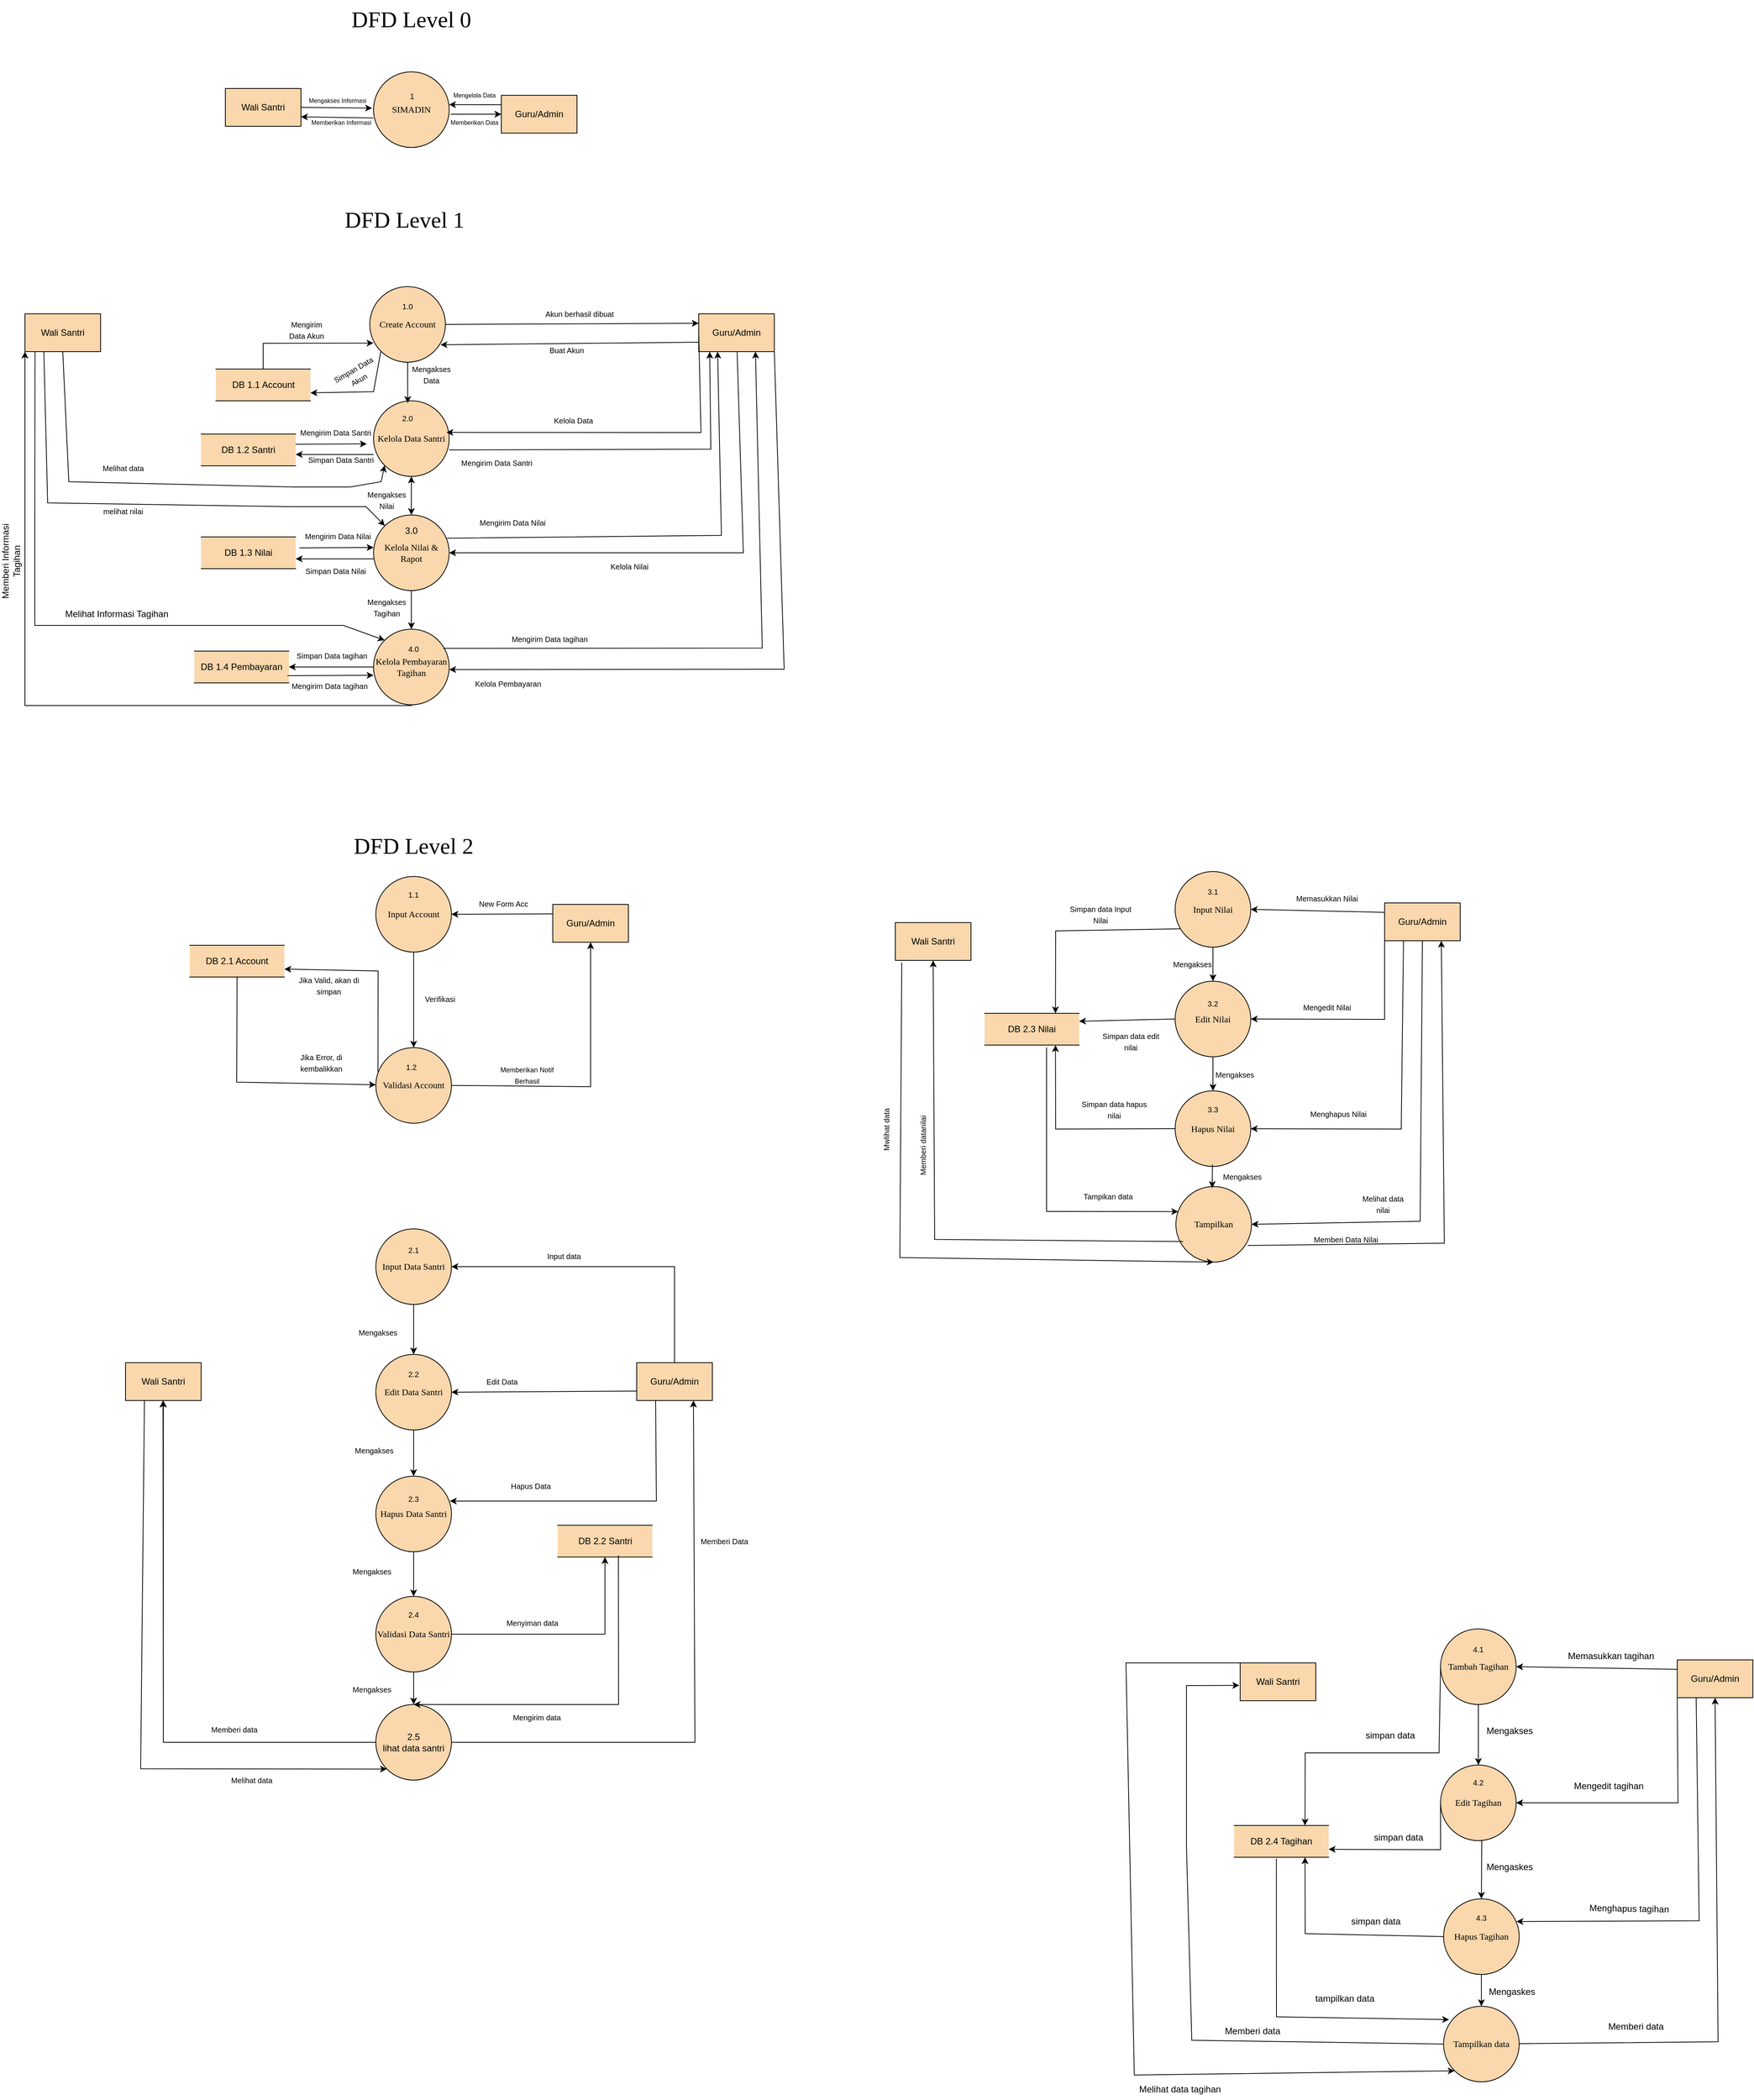<mxfile version="27.0.9">
  <diagram name="Page-1" id="XJ2aGhm0hSQ4JMngsgD4">
    <mxGraphModel dx="4120" dy="2444" grid="0" gridSize="10" guides="1" tooltips="1" connect="1" arrows="1" fold="1" page="0" pageScale="1" pageWidth="850" pageHeight="1100" background="#ffffff" math="0" shadow="0">
      <root>
        <mxCell id="0" />
        <mxCell id="1" parent="0" />
        <mxCell id="53TVA5k776LkS0prdjDd-1" value="&lt;font style=&quot;color: rgb(0, 0, 0);&quot; face=&quot;Times New Roman&quot;&gt;SIMADIN&lt;/font&gt;" style="shape=ellipse;html=1;dashed=0;whiteSpace=wrap;perimeter=ellipsePerimeter;fillColor=#fad7ac;strokeColor=#000000;" parent="1" vertex="1">
          <mxGeometry x="160" y="120" width="100" height="100" as="geometry" />
        </mxCell>
        <mxCell id="53TVA5k776LkS0prdjDd-2" value="&lt;font style=&quot;color: rgb(0, 0, 0);&quot;&gt;Wali Santri&lt;/font&gt;" style="html=1;dashed=0;whiteSpace=wrap;fillColor=#fad7ac;strokeColor=#000000;" parent="1" vertex="1">
          <mxGeometry x="-36" y="142" width="100" height="50" as="geometry" />
        </mxCell>
        <mxCell id="53TVA5k776LkS0prdjDd-3" value="&lt;font style=&quot;color: rgb(0, 0, 0);&quot;&gt;Guru/Admin&lt;/font&gt;" style="html=1;dashed=0;whiteSpace=wrap;fillColor=#fad7ac;strokeColor=#000000;" parent="1" vertex="1">
          <mxGeometry x="329" y="151" width="100" height="50" as="geometry" />
        </mxCell>
        <mxCell id="53TVA5k776LkS0prdjDd-4" value="" style="endArrow=classic;html=1;rounded=0;exitX=1;exitY=0.5;exitDx=0;exitDy=0;strokeColor=#000000;" parent="1" source="53TVA5k776LkS0prdjDd-2" edge="1">
          <mxGeometry width="50" height="50" relative="1" as="geometry">
            <mxPoint x="189" y="338" as="sourcePoint" />
            <mxPoint x="158" y="168" as="targetPoint" />
          </mxGeometry>
        </mxCell>
        <mxCell id="53TVA5k776LkS0prdjDd-8" value="&lt;font style=&quot;color: rgb(0, 0, 0); font-size: 8px;&quot;&gt;Mengakses Informasi&lt;/font&gt;" style="text;strokeColor=none;align=center;fillColor=none;html=1;verticalAlign=middle;whiteSpace=wrap;rounded=0;" parent="1" vertex="1">
          <mxGeometry x="70" y="142" width="85" height="30" as="geometry" />
        </mxCell>
        <mxCell id="53TVA5k776LkS0prdjDd-9" value="" style="endArrow=classic;html=1;rounded=0;entryX=1;entryY=0.75;entryDx=0;entryDy=0;exitX=-0.001;exitY=0.61;exitDx=0;exitDy=0;exitPerimeter=0;strokeColor=#000000;" parent="1" source="53TVA5k776LkS0prdjDd-1" target="53TVA5k776LkS0prdjDd-2" edge="1">
          <mxGeometry width="50" height="50" relative="1" as="geometry">
            <mxPoint x="120" y="298" as="sourcePoint" />
            <mxPoint x="170" y="248" as="targetPoint" />
          </mxGeometry>
        </mxCell>
        <mxCell id="53TVA5k776LkS0prdjDd-10" value="&lt;font style=&quot;color: rgb(0, 0, 0); font-size: 8px;&quot;&gt;Memberikan Informasi&lt;/font&gt;" style="text;strokeColor=none;align=center;fillColor=none;html=1;verticalAlign=middle;whiteSpace=wrap;rounded=0;" parent="1" vertex="1">
          <mxGeometry x="75" y="171" width="85" height="30" as="geometry" />
        </mxCell>
        <mxCell id="53TVA5k776LkS0prdjDd-11" value="" style="endArrow=classic;html=1;rounded=0;entryX=0.998;entryY=0.434;entryDx=0;entryDy=0;entryPerimeter=0;exitX=0;exitY=0.25;exitDx=0;exitDy=0;strokeColor=#000000;" parent="1" source="53TVA5k776LkS0prdjDd-3" target="53TVA5k776LkS0prdjDd-1" edge="1">
          <mxGeometry width="50" height="50" relative="1" as="geometry">
            <mxPoint x="303" y="298" as="sourcePoint" />
            <mxPoint x="353" y="248" as="targetPoint" />
          </mxGeometry>
        </mxCell>
        <mxCell id="53TVA5k776LkS0prdjDd-12" value="&lt;font style=&quot;color: rgb(0, 0, 0); font-size: 8px;&quot;&gt;Mengelola Data&lt;/font&gt;" style="text;strokeColor=none;align=center;fillColor=none;html=1;verticalAlign=middle;whiteSpace=wrap;rounded=0;" parent="1" vertex="1">
          <mxGeometry x="260" y="139" width="67" height="21" as="geometry" />
        </mxCell>
        <mxCell id="53TVA5k776LkS0prdjDd-13" value="&lt;font style=&quot;color: rgb(0, 0, 0); font-size: 8px;&quot;&gt;Memberikan Data&lt;/font&gt;" style="text;strokeColor=none;align=center;fillColor=none;html=1;verticalAlign=middle;whiteSpace=wrap;rounded=0;" parent="1" vertex="1">
          <mxGeometry x="260" y="175.5" width="67" height="21" as="geometry" />
        </mxCell>
        <mxCell id="53TVA5k776LkS0prdjDd-14" value="" style="endArrow=classic;html=1;rounded=0;entryX=0;entryY=0.5;entryDx=0;entryDy=0;exitX=1.02;exitY=0.56;exitDx=0;exitDy=0;exitPerimeter=0;strokeColor=#000000;" parent="1" source="53TVA5k776LkS0prdjDd-1" target="53TVA5k776LkS0prdjDd-3" edge="1">
          <mxGeometry width="50" height="50" relative="1" as="geometry">
            <mxPoint x="265" y="298" as="sourcePoint" />
            <mxPoint x="315" y="248" as="targetPoint" />
          </mxGeometry>
        </mxCell>
        <mxCell id="53TVA5k776LkS0prdjDd-15" value="&lt;font face=&quot;Times New Roman&quot; style=&quot;color: rgb(0, 0, 0); font-size: 30px;&quot;&gt;DFD Level 0&lt;/font&gt;" style="text;strokeColor=none;align=center;fillColor=none;html=1;verticalAlign=middle;whiteSpace=wrap;rounded=0;" parent="1" vertex="1">
          <mxGeometry x="108.25" y="25" width="203.5" height="49" as="geometry" />
        </mxCell>
        <mxCell id="53TVA5k776LkS0prdjDd-16" value="&lt;font face=&quot;Times New Roman&quot; style=&quot;color: rgb(0, 0, 0); font-size: 30px;&quot;&gt;DFD Level 1&lt;/font&gt;" style="text;strokeColor=none;align=center;fillColor=none;html=1;verticalAlign=middle;whiteSpace=wrap;rounded=0;" parent="1" vertex="1">
          <mxGeometry x="99" y="290" width="203.5" height="49" as="geometry" />
        </mxCell>
        <mxCell id="53TVA5k776LkS0prdjDd-17" value="&lt;font style=&quot;color: rgb(0, 0, 0);&quot; face=&quot;Times New Roman&quot;&gt;Create Account&lt;/font&gt;" style="shape=ellipse;html=1;dashed=0;whiteSpace=wrap;perimeter=ellipsePerimeter;fillColor=#fad7ac;strokeColor=#000000;" parent="1" vertex="1">
          <mxGeometry x="155" y="404" width="100" height="100" as="geometry" />
        </mxCell>
        <mxCell id="53TVA5k776LkS0prdjDd-18" value="&lt;font style=&quot;color: rgb(0, 0, 0);&quot; face=&quot;Times New Roman&quot;&gt;Kelola Data Santri&lt;/font&gt;" style="shape=ellipse;html=1;dashed=0;whiteSpace=wrap;perimeter=ellipsePerimeter;fillColor=#fad7ac;strokeColor=#000000;" parent="1" vertex="1">
          <mxGeometry x="160" y="555" width="100" height="100" as="geometry" />
        </mxCell>
        <mxCell id="admllhe-S0KY1q_S87-a-40" value="" style="edgeStyle=orthogonalEdgeStyle;rounded=0;orthogonalLoop=1;jettySize=auto;html=1;" parent="1" source="53TVA5k776LkS0prdjDd-19" target="53TVA5k776LkS0prdjDd-18" edge="1">
          <mxGeometry relative="1" as="geometry" />
        </mxCell>
        <mxCell id="53TVA5k776LkS0prdjDd-19" value="&lt;font style=&quot;color: rgb(0, 0, 0);&quot; face=&quot;Times New Roman&quot;&gt;Kelola Nilai &amp;amp; Rapot&lt;/font&gt;" style="shape=ellipse;html=1;dashed=0;whiteSpace=wrap;perimeter=ellipsePerimeter;fillColor=#fad7ac;strokeColor=#000000;" parent="1" vertex="1">
          <mxGeometry x="160" y="706" width="100" height="100" as="geometry" />
        </mxCell>
        <mxCell id="53TVA5k776LkS0prdjDd-20" value="&lt;font style=&quot;color: rgb(0, 0, 0);&quot; face=&quot;Times New Roman&quot;&gt;Kelola Pembayaran Tagihan&lt;/font&gt;" style="shape=ellipse;html=1;dashed=0;whiteSpace=wrap;perimeter=ellipsePerimeter;fillColor=#fad7ac;strokeColor=#000000;" parent="1" vertex="1">
          <mxGeometry x="160" y="857" width="100" height="100" as="geometry" />
        </mxCell>
        <mxCell id="53TVA5k776LkS0prdjDd-21" value="&lt;font style=&quot;color: rgb(0, 0, 0);&quot;&gt;Wali Santri&lt;/font&gt;" style="html=1;dashed=0;whiteSpace=wrap;fillColor=#fad7ac;strokeColor=#000000;" parent="1" vertex="1">
          <mxGeometry x="-301" y="440" width="100" height="50" as="geometry" />
        </mxCell>
        <mxCell id="53TVA5k776LkS0prdjDd-22" value="&lt;font style=&quot;color: rgb(0, 0, 0);&quot;&gt;Guru/Admin&lt;/font&gt;" style="html=1;dashed=0;whiteSpace=wrap;fillColor=#fad7ac;strokeColor=#000000;" parent="1" vertex="1">
          <mxGeometry x="590" y="440" width="100" height="50" as="geometry" />
        </mxCell>
        <mxCell id="53TVA5k776LkS0prdjDd-23" value="" style="endArrow=classic;html=1;rounded=0;entryX=0.935;entryY=0.769;entryDx=0;entryDy=0;entryPerimeter=0;exitX=0;exitY=0.75;exitDx=0;exitDy=0;strokeColor=#000000;" parent="1" source="53TVA5k776LkS0prdjDd-22" target="53TVA5k776LkS0prdjDd-17" edge="1">
          <mxGeometry width="50" height="50" relative="1" as="geometry">
            <mxPoint x="184" y="617" as="sourcePoint" />
            <mxPoint x="234" y="567" as="targetPoint" />
          </mxGeometry>
        </mxCell>
        <mxCell id="53TVA5k776LkS0prdjDd-24" value="&lt;font style=&quot;color: rgb(0, 0, 0); font-size: 10px;&quot;&gt;Buat Akun&lt;/font&gt;" style="text;strokeColor=none;align=center;fillColor=none;html=1;verticalAlign=middle;whiteSpace=wrap;rounded=0;" parent="1" vertex="1">
          <mxGeometry x="382" y="477.5" width="67" height="21" as="geometry" />
        </mxCell>
        <mxCell id="53TVA5k776LkS0prdjDd-25" value="" style="endArrow=classic;html=1;rounded=0;strokeColor=#000000;entryX=1;entryY=0.75;entryDx=0;entryDy=0;exitX=0;exitY=1;exitDx=0;exitDy=0;" parent="1" source="53TVA5k776LkS0prdjDd-17" target="53TVA5k776LkS0prdjDd-26" edge="1">
          <mxGeometry width="50" height="50" relative="1" as="geometry">
            <mxPoint x="235" y="567" as="sourcePoint" />
            <mxPoint x="285" y="517" as="targetPoint" />
            <Array as="points">
              <mxPoint x="160" y="543" />
            </Array>
          </mxGeometry>
        </mxCell>
        <mxCell id="53TVA5k776LkS0prdjDd-26" value="&lt;font style=&quot;color: rgb(0, 0, 0);&quot;&gt;DB 1.1 Account&lt;/font&gt;" style="html=1;dashed=0;whiteSpace=wrap;shape=partialRectangle;right=0;left=0;fillColor=#fad7ac;strokeColor=#000000;" parent="1" vertex="1">
          <mxGeometry x="-48.5" y="513" width="125" height="42" as="geometry" />
        </mxCell>
        <mxCell id="53TVA5k776LkS0prdjDd-28" value="&lt;font style=&quot;color: rgb(0, 0, 0); font-size: 10px;&quot;&gt;Simpan Data Akun&lt;/font&gt;" style="text;strokeColor=none;align=center;fillColor=none;html=1;verticalAlign=middle;whiteSpace=wrap;rounded=0;rotation=-30;" parent="1" vertex="1">
          <mxGeometry x="103" y="509" width="67" height="21" as="geometry" />
        </mxCell>
        <mxCell id="53TVA5k776LkS0prdjDd-29" value="" style="endArrow=classic;html=1;rounded=0;entryX=0.963;entryY=0.418;entryDx=0;entryDy=0;entryPerimeter=0;exitX=0;exitY=0.5;exitDx=0;exitDy=0;strokeColor=#000000;" parent="1" source="53TVA5k776LkS0prdjDd-22" target="53TVA5k776LkS0prdjDd-18" edge="1">
          <mxGeometry width="50" height="50" relative="1" as="geometry">
            <mxPoint x="388" y="455" as="sourcePoint" />
            <mxPoint x="263" y="455" as="targetPoint" />
            <Array as="points">
              <mxPoint x="593" y="597" />
            </Array>
          </mxGeometry>
        </mxCell>
        <mxCell id="53TVA5k776LkS0prdjDd-30" value="" style="endArrow=classic;html=1;rounded=0;entryX=1;entryY=0.5;entryDx=0;entryDy=0;strokeColor=#000000;" parent="1" source="53TVA5k776LkS0prdjDd-22" target="53TVA5k776LkS0prdjDd-19" edge="1">
          <mxGeometry width="50" height="50" relative="1" as="geometry">
            <mxPoint x="603" y="492" as="sourcePoint" />
            <mxPoint x="266" y="607" as="targetPoint" />
            <Array as="points">
              <mxPoint x="649" y="756" />
            </Array>
          </mxGeometry>
        </mxCell>
        <mxCell id="53TVA5k776LkS0prdjDd-31" value="" style="endArrow=classic;html=1;rounded=0;entryX=0.932;entryY=0.244;entryDx=0;entryDy=0;entryPerimeter=0;strokeColor=#000000;exitX=1;exitY=1;exitDx=0;exitDy=0;" parent="1" source="53TVA5k776LkS0prdjDd-22" edge="1">
          <mxGeometry width="50" height="50" relative="1" as="geometry">
            <mxPoint x="646.8" y="519" as="sourcePoint" />
            <mxPoint x="260.0" y="910.4" as="targetPoint" />
            <Array as="points">
              <mxPoint x="703" y="910" />
            </Array>
          </mxGeometry>
        </mxCell>
        <mxCell id="53TVA5k776LkS0prdjDd-32" value="&lt;font style=&quot;color: rgb(0, 0, 0); font-size: 10px;&quot;&gt;Kelola Data&lt;/font&gt;" style="text;strokeColor=none;align=center;fillColor=none;html=1;verticalAlign=middle;whiteSpace=wrap;rounded=0;rotation=0;" parent="1" vertex="1">
          <mxGeometry x="391" y="570" width="67" height="21" as="geometry" />
        </mxCell>
        <mxCell id="53TVA5k776LkS0prdjDd-33" value="&lt;font style=&quot;color: rgb(0, 0, 0); font-size: 10px;&quot;&gt;Kelola Nilai&lt;/font&gt;" style="text;strokeColor=none;align=center;fillColor=none;html=1;verticalAlign=middle;whiteSpace=wrap;rounded=0;rotation=0;" parent="1" vertex="1">
          <mxGeometry x="465" y="763" width="67" height="21" as="geometry" />
        </mxCell>
        <mxCell id="53TVA5k776LkS0prdjDd-34" value="&lt;font style=&quot;color: rgb(0, 0, 0); font-size: 10px;&quot;&gt;Kelola Pembayaran&lt;/font&gt;" style="text;strokeColor=none;align=center;fillColor=none;html=1;verticalAlign=middle;whiteSpace=wrap;rounded=0;rotation=0;" parent="1" vertex="1">
          <mxGeometry x="285" y="918" width="106" height="21" as="geometry" />
        </mxCell>
        <mxCell id="53TVA5k776LkS0prdjDd-37" value="&lt;font style=&quot;color: rgb(0, 0, 0);&quot;&gt;DB 1.3 Nilai&lt;/font&gt;" style="html=1;dashed=0;whiteSpace=wrap;shape=partialRectangle;right=0;left=0;fillColor=#fad7ac;strokeColor=#000000;" parent="1" vertex="1">
          <mxGeometry x="-68" y="735" width="125" height="42" as="geometry" />
        </mxCell>
        <mxCell id="53TVA5k776LkS0prdjDd-38" value="&lt;font style=&quot;color: rgb(0, 0, 0);&quot;&gt;DB 1.4 Pembayaran&lt;/font&gt;" style="html=1;dashed=0;whiteSpace=wrap;shape=partialRectangle;right=0;left=0;fillColor=#fad7ac;strokeColor=#000000;" parent="1" vertex="1">
          <mxGeometry x="-77" y="886" width="125" height="42" as="geometry" />
        </mxCell>
        <mxCell id="53TVA5k776LkS0prdjDd-39" value="" style="endArrow=classic;html=1;rounded=0;exitX=1;exitY=0.25;exitDx=0;exitDy=0;strokeColor=#000000;" parent="1" edge="1">
          <mxGeometry width="50" height="50" relative="1" as="geometry">
            <mxPoint x="53.0" y="612.5" as="sourcePoint" />
            <mxPoint x="151" y="612" as="targetPoint" />
            <Array as="points" />
          </mxGeometry>
        </mxCell>
        <mxCell id="53TVA5k776LkS0prdjDd-40" value="&lt;font style=&quot;color: rgb(0, 0, 0); font-size: 10px;&quot;&gt;Simpan Data Santri&lt;/font&gt;" style="text;strokeColor=none;align=center;fillColor=none;html=1;verticalAlign=middle;whiteSpace=wrap;rounded=0;rotation=0;" parent="1" vertex="1">
          <mxGeometry x="64" y="622" width="106" height="22" as="geometry" />
        </mxCell>
        <mxCell id="53TVA5k776LkS0prdjDd-43" value="" style="endArrow=classic;html=1;rounded=0;exitX=0.5;exitY=1;exitDx=0;exitDy=0;entryX=0.452;entryY=0.029;entryDx=0;entryDy=0;strokeColor=#000000;entryPerimeter=0;" parent="1" source="53TVA5k776LkS0prdjDd-17" target="53TVA5k776LkS0prdjDd-18" edge="1">
          <mxGeometry width="50" height="50" relative="1" as="geometry">
            <mxPoint x="195" y="747" as="sourcePoint" />
            <mxPoint x="245" y="697" as="targetPoint" />
          </mxGeometry>
        </mxCell>
        <mxCell id="53TVA5k776LkS0prdjDd-44" value="" style="endArrow=classic;html=1;rounded=0;entryX=0.5;entryY=0;entryDx=0;entryDy=0;strokeColor=#000000;" parent="1" source="53TVA5k776LkS0prdjDd-18" target="53TVA5k776LkS0prdjDd-19" edge="1">
          <mxGeometry width="50" height="50" relative="1" as="geometry">
            <mxPoint x="209.66" y="659" as="sourcePoint" />
            <mxPoint x="209.66" y="713" as="targetPoint" />
          </mxGeometry>
        </mxCell>
        <mxCell id="53TVA5k776LkS0prdjDd-45" value="" style="endArrow=classic;html=1;rounded=0;entryX=0.5;entryY=0;entryDx=0;entryDy=0;strokeColor=#000000;exitX=0.5;exitY=1;exitDx=0;exitDy=0;" parent="1" source="53TVA5k776LkS0prdjDd-19" target="53TVA5k776LkS0prdjDd-20" edge="1">
          <mxGeometry width="50" height="50" relative="1" as="geometry">
            <mxPoint x="209.66" y="810" as="sourcePoint" />
            <mxPoint x="209.66" y="861" as="targetPoint" />
          </mxGeometry>
        </mxCell>
        <mxCell id="53TVA5k776LkS0prdjDd-47" value="" style="endArrow=classic;html=1;rounded=0;entryX=1;entryY=0.5;entryDx=0;entryDy=0;strokeColor=#000000;exitX=0;exitY=0.5;exitDx=0;exitDy=0;" parent="1" edge="1">
          <mxGeometry width="50" height="50" relative="1" as="geometry">
            <mxPoint x="160" y="626" as="sourcePoint" />
            <mxPoint x="57.0" y="626" as="targetPoint" />
          </mxGeometry>
        </mxCell>
        <mxCell id="53TVA5k776LkS0prdjDd-49" value="&lt;font style=&quot;color: rgb(0, 0, 0); font-size: 10px;&quot;&gt;Simpan Data Nilai&lt;/font&gt;" style="text;strokeColor=none;align=center;fillColor=none;html=1;verticalAlign=middle;whiteSpace=wrap;rounded=0;rotation=0;" parent="1" vertex="1">
          <mxGeometry x="57" y="769" width="106" height="22" as="geometry" />
        </mxCell>
        <mxCell id="53TVA5k776LkS0prdjDd-50" value="" style="endArrow=classic;html=1;rounded=0;entryX=1;entryY=0.5;entryDx=0;entryDy=0;strokeColor=#000000;exitX=0;exitY=0.5;exitDx=0;exitDy=0;" parent="1" source="53TVA5k776LkS0prdjDd-20" target="53TVA5k776LkS0prdjDd-38" edge="1">
          <mxGeometry width="50" height="50" relative="1" as="geometry">
            <mxPoint x="170" y="766" as="sourcePoint" />
            <mxPoint x="67" y="766" as="targetPoint" />
          </mxGeometry>
        </mxCell>
        <mxCell id="53TVA5k776LkS0prdjDd-51" value="&lt;font style=&quot;color: rgb(0, 0, 0); font-size: 10px;&quot;&gt;Simpan Data tagihan&lt;/font&gt;" style="text;strokeColor=none;align=center;fillColor=none;html=1;verticalAlign=middle;whiteSpace=wrap;rounded=0;rotation=0;" parent="1" vertex="1">
          <mxGeometry x="52" y="881" width="106" height="22" as="geometry" />
        </mxCell>
        <mxCell id="53TVA5k776LkS0prdjDd-55" value="&lt;font color=&quot;#000000&quot;&gt;Memberi Informasi Tagihan&lt;/font&gt;" style="text;strokeColor=none;align=center;fillColor=none;html=1;verticalAlign=middle;whiteSpace=wrap;rounded=0;rotation=-90;" parent="1" vertex="1">
          <mxGeometry x="-391" y="753" width="143" height="28" as="geometry" />
        </mxCell>
        <mxCell id="53TVA5k776LkS0prdjDd-56" value="&lt;font face=&quot;Times New Roman&quot; style=&quot;color: rgb(0, 0, 0); font-size: 30px;&quot;&gt;DFD Level 2&lt;/font&gt;" style="text;strokeColor=none;align=center;fillColor=none;html=1;verticalAlign=middle;whiteSpace=wrap;rounded=0;" parent="1" vertex="1">
          <mxGeometry x="111.25" y="1118" width="203.5" height="49" as="geometry" />
        </mxCell>
        <mxCell id="53TVA5k776LkS0prdjDd-59" value="&lt;font color=&quot;#000000&quot;&gt;&lt;span style=&quot;font-size: 10px;&quot;&gt;Mengakses Data&lt;/span&gt;&lt;/font&gt;" style="text;strokeColor=none;align=center;fillColor=none;html=1;verticalAlign=middle;whiteSpace=wrap;rounded=0;rotation=0;" parent="1" vertex="1">
          <mxGeometry x="203" y="509" width="67" height="21" as="geometry" />
        </mxCell>
        <mxCell id="53TVA5k776LkS0prdjDd-60" value="&lt;font color=&quot;#000000&quot;&gt;&lt;span style=&quot;font-size: 10px;&quot;&gt;Mengakses Nilai&lt;/span&gt;&lt;/font&gt;" style="text;strokeColor=none;align=center;fillColor=none;html=1;verticalAlign=middle;whiteSpace=wrap;rounded=0;rotation=0;" parent="1" vertex="1">
          <mxGeometry x="144" y="675" width="67" height="21" as="geometry" />
        </mxCell>
        <mxCell id="53TVA5k776LkS0prdjDd-61" value="&lt;font color=&quot;#000000&quot;&gt;&lt;span style=&quot;font-size: 10px;&quot;&gt;Mengakses Tagihan&lt;/span&gt;&lt;/font&gt;" style="text;strokeColor=none;align=center;fillColor=none;html=1;verticalAlign=middle;whiteSpace=wrap;rounded=0;rotation=0;" parent="1" vertex="1">
          <mxGeometry x="144" y="817" width="67" height="21" as="geometry" />
        </mxCell>
        <mxCell id="53TVA5k776LkS0prdjDd-62" value="&lt;font style=&quot;color: rgb(0, 0, 0);&quot; face=&quot;Times New Roman&quot;&gt;Input Account&lt;/font&gt;" style="shape=ellipse;html=1;dashed=0;whiteSpace=wrap;perimeter=ellipsePerimeter;fillColor=#fad7ac;strokeColor=#000000;" parent="1" vertex="1">
          <mxGeometry x="163" y="1184" width="100" height="100" as="geometry" />
        </mxCell>
        <mxCell id="53TVA5k776LkS0prdjDd-63" value="&lt;font style=&quot;color: rgb(0, 0, 0);&quot; face=&quot;Times New Roman&quot;&gt;Validasi Account&lt;/font&gt;" style="shape=ellipse;html=1;dashed=0;whiteSpace=wrap;perimeter=ellipsePerimeter;fillColor=#fad7ac;strokeColor=#000000;" parent="1" vertex="1">
          <mxGeometry x="163.01" y="1410.33" width="100" height="100" as="geometry" />
        </mxCell>
        <mxCell id="53TVA5k776LkS0prdjDd-64" value="&lt;font style=&quot;color: rgb(0, 0, 0);&quot;&gt;DB 2.1 Account&lt;/font&gt;" style="html=1;dashed=0;whiteSpace=wrap;shape=partialRectangle;right=0;left=0;fillColor=#fad7ac;strokeColor=#000000;" parent="1" vertex="1">
          <mxGeometry x="-83" y="1275" width="125" height="42" as="geometry" />
        </mxCell>
        <mxCell id="53TVA5k776LkS0prdjDd-65" value="&lt;font style=&quot;color: rgb(0, 0, 0);&quot;&gt;Guru/Admin&lt;/font&gt;" style="html=1;dashed=0;whiteSpace=wrap;fillColor=#fad7ac;strokeColor=#000000;" parent="1" vertex="1">
          <mxGeometry x="397" y="1221" width="100" height="50" as="geometry" />
        </mxCell>
        <mxCell id="53TVA5k776LkS0prdjDd-66" value="" style="endArrow=classic;html=1;rounded=0;entryX=1;entryY=0.5;entryDx=0;entryDy=0;strokeColor=#000000;exitX=0;exitY=0.25;exitDx=0;exitDy=0;" parent="1" source="53TVA5k776LkS0prdjDd-65" target="53TVA5k776LkS0prdjDd-62" edge="1">
          <mxGeometry width="50" height="50" relative="1" as="geometry">
            <mxPoint x="460" y="1180" as="sourcePoint" />
            <mxPoint x="348" y="1180" as="targetPoint" />
          </mxGeometry>
        </mxCell>
        <mxCell id="53TVA5k776LkS0prdjDd-68" value="&lt;font style=&quot;color: rgb(0, 0, 0); font-size: 10px;&quot;&gt;New Form Acc&lt;/font&gt;" style="text;strokeColor=none;align=center;fillColor=none;html=1;verticalAlign=middle;whiteSpace=wrap;rounded=0;rotation=0;" parent="1" vertex="1">
          <mxGeometry x="279" y="1209" width="106" height="22" as="geometry" />
        </mxCell>
        <mxCell id="53TVA5k776LkS0prdjDd-70" value="" style="endArrow=classic;html=1;rounded=0;entryX=0.5;entryY=0;entryDx=0;entryDy=0;strokeColor=#000000;exitX=0.5;exitY=1;exitDx=0;exitDy=0;" parent="1" source="53TVA5k776LkS0prdjDd-62" target="53TVA5k776LkS0prdjDd-63" edge="1">
          <mxGeometry width="50" height="50" relative="1" as="geometry">
            <mxPoint x="401" y="1257" as="sourcePoint" />
            <mxPoint x="273" y="1244" as="targetPoint" />
          </mxGeometry>
        </mxCell>
        <mxCell id="53TVA5k776LkS0prdjDd-71" value="" style="endArrow=classic;html=1;rounded=0;entryX=1;entryY=0.75;entryDx=0;entryDy=0;strokeColor=#000000;exitX=0.028;exitY=0.322;exitDx=0;exitDy=0;exitPerimeter=0;" parent="1" source="53TVA5k776LkS0prdjDd-63" target="53TVA5k776LkS0prdjDd-64" edge="1">
          <mxGeometry width="50" height="50" relative="1" as="geometry">
            <mxPoint x="223" y="1294" as="sourcePoint" />
            <mxPoint x="223" y="1371" as="targetPoint" />
            <Array as="points">
              <mxPoint x="166" y="1309" />
            </Array>
          </mxGeometry>
        </mxCell>
        <mxCell id="53TVA5k776LkS0prdjDd-72" value="&lt;font style=&quot;color: rgb(0, 0, 0); font-size: 10px;&quot;&gt;Jika Valid, akan di simpan&lt;/font&gt;" style="text;strokeColor=none;align=center;fillColor=none;html=1;verticalAlign=middle;whiteSpace=wrap;rounded=0;rotation=0;" parent="1" vertex="1">
          <mxGeometry x="48" y="1317" width="106" height="22" as="geometry" />
        </mxCell>
        <mxCell id="53TVA5k776LkS0prdjDd-73" value="" style="endArrow=classic;html=1;rounded=0;entryX=0.5;entryY=1;entryDx=0;entryDy=0;strokeColor=#000000;exitX=1;exitY=0.5;exitDx=0;exitDy=0;" parent="1" source="53TVA5k776LkS0prdjDd-63" target="53TVA5k776LkS0prdjDd-65" edge="1">
          <mxGeometry width="50" height="50" relative="1" as="geometry">
            <mxPoint x="223" y="1294" as="sourcePoint" />
            <mxPoint x="223" y="1371" as="targetPoint" />
            <Array as="points">
              <mxPoint x="447" y="1462" />
            </Array>
          </mxGeometry>
        </mxCell>
        <mxCell id="53TVA5k776LkS0prdjDd-74" value="&lt;font style=&quot;color: rgb(0, 0, 0); font-size: 10px;&quot;&gt;Jika Error, di kembalikkan&lt;/font&gt;" style="text;strokeColor=none;align=center;fillColor=none;html=1;verticalAlign=middle;whiteSpace=wrap;rounded=0;rotation=0;" parent="1" vertex="1">
          <mxGeometry x="42" y="1410.33" width="98" height="39" as="geometry" />
        </mxCell>
        <mxCell id="53TVA5k776LkS0prdjDd-76" value="" style="endArrow=classic;html=1;rounded=0;strokeColor=#000000;exitX=0.5;exitY=1;exitDx=0;exitDy=0;" parent="1" source="53TVA5k776LkS0prdjDd-64" target="53TVA5k776LkS0prdjDd-63" edge="1">
          <mxGeometry width="50" height="50" relative="1" as="geometry">
            <mxPoint x="176" y="1403" as="sourcePoint" />
            <mxPoint x="315" y="1417" as="targetPoint" />
            <Array as="points">
              <mxPoint x="-21" y="1456" />
            </Array>
          </mxGeometry>
        </mxCell>
        <mxCell id="53TVA5k776LkS0prdjDd-77" value="&lt;font style=&quot;color: rgb(0, 0, 0); font-size: 9px;&quot;&gt;Memberikan Notif Berhasil&lt;/font&gt;" style="text;strokeColor=none;align=center;fillColor=none;html=1;verticalAlign=middle;whiteSpace=wrap;rounded=0;rotation=0;" parent="1" vertex="1">
          <mxGeometry x="310" y="1434.5" width="106" height="22" as="geometry" />
        </mxCell>
        <mxCell id="53TVA5k776LkS0prdjDd-78" value="&lt;font style=&quot;color: rgb(0, 0, 0); font-size: 10px;&quot;&gt;Verifikasi&lt;/font&gt;" style="text;strokeColor=none;align=center;fillColor=none;html=1;verticalAlign=middle;whiteSpace=wrap;rounded=0;rotation=0;" parent="1" vertex="1">
          <mxGeometry x="217" y="1335" width="62" height="21" as="geometry" />
        </mxCell>
        <mxCell id="53TVA5k776LkS0prdjDd-79" value="&lt;font style=&quot;color: rgb(0, 0, 0);&quot; face=&quot;Times New Roman&quot;&gt;Input Data Santri&lt;/font&gt;" style="shape=ellipse;html=1;dashed=0;whiteSpace=wrap;perimeter=ellipsePerimeter;fillColor=#fad7ac;strokeColor=#000000;" parent="1" vertex="1">
          <mxGeometry x="163" y="1650" width="100" height="100" as="geometry" />
        </mxCell>
        <mxCell id="53TVA5k776LkS0prdjDd-80" value="&lt;font style=&quot;color: rgb(0, 0, 0);&quot; face=&quot;Times New Roman&quot;&gt;Validasi Data Santri&lt;/font&gt;" style="shape=ellipse;html=1;dashed=0;whiteSpace=wrap;perimeter=ellipsePerimeter;fillColor=#fad7ac;strokeColor=#000000;" parent="1" vertex="1">
          <mxGeometry x="163" y="2136" width="100" height="100" as="geometry" />
        </mxCell>
        <mxCell id="53TVA5k776LkS0prdjDd-81" value="&lt;font style=&quot;color: rgb(0, 0, 0);&quot; face=&quot;Times New Roman&quot;&gt;Hapus Data Santri&lt;/font&gt;" style="shape=ellipse;html=1;dashed=0;whiteSpace=wrap;perimeter=ellipsePerimeter;fillColor=#fad7ac;strokeColor=#000000;" parent="1" vertex="1">
          <mxGeometry x="163" y="1977" width="100" height="100" as="geometry" />
        </mxCell>
        <mxCell id="53TVA5k776LkS0prdjDd-82" value="&lt;font style=&quot;color: rgb(0, 0, 0);&quot; face=&quot;Times New Roman&quot;&gt;Edit Data Santri&lt;/font&gt;" style="shape=ellipse;html=1;dashed=0;whiteSpace=wrap;perimeter=ellipsePerimeter;fillColor=#fad7ac;strokeColor=#000000;" parent="1" vertex="1">
          <mxGeometry x="163" y="1816" width="100" height="100" as="geometry" />
        </mxCell>
        <mxCell id="53TVA5k776LkS0prdjDd-83" value="&lt;font style=&quot;color: rgb(0, 0, 0);&quot;&gt;Guru/Admin&lt;/font&gt;" style="html=1;dashed=0;whiteSpace=wrap;fillColor=#fad7ac;strokeColor=#000000;" parent="1" vertex="1">
          <mxGeometry x="508" y="1827" width="100" height="50" as="geometry" />
        </mxCell>
        <mxCell id="53TVA5k776LkS0prdjDd-84" value="&lt;font style=&quot;color: rgb(0, 0, 0);&quot;&gt;Wali Santri&lt;/font&gt;" style="html=1;dashed=0;whiteSpace=wrap;fillColor=#fad7ac;strokeColor=#000000;" parent="1" vertex="1">
          <mxGeometry x="-168" y="1827" width="100" height="50" as="geometry" />
        </mxCell>
        <mxCell id="53TVA5k776LkS0prdjDd-85" value="&lt;font style=&quot;color: rgb(0, 0, 0);&quot;&gt;DB 2.2 Santri&lt;/font&gt;" style="html=1;dashed=0;whiteSpace=wrap;shape=partialRectangle;right=0;left=0;fillColor=#fad7ac;strokeColor=#000000;" parent="1" vertex="1">
          <mxGeometry x="403.5" y="2042" width="125" height="42" as="geometry" />
        </mxCell>
        <mxCell id="53TVA5k776LkS0prdjDd-86" value="" style="endArrow=classic;html=1;rounded=0;entryX=0.5;entryY=0;entryDx=0;entryDy=0;strokeColor=#000000;exitX=0.5;exitY=1;exitDx=0;exitDy=0;" parent="1" source="53TVA5k776LkS0prdjDd-79" target="53TVA5k776LkS0prdjDd-82" edge="1">
          <mxGeometry width="50" height="50" relative="1" as="geometry">
            <mxPoint x="296" y="1754" as="sourcePoint" />
            <mxPoint x="434" y="1639" as="targetPoint" />
          </mxGeometry>
        </mxCell>
        <mxCell id="53TVA5k776LkS0prdjDd-87" value="" style="endArrow=classic;html=1;rounded=0;entryX=1;entryY=0.5;entryDx=0;entryDy=0;strokeColor=#000000;exitX=0.5;exitY=0;exitDx=0;exitDy=0;" parent="1" source="53TVA5k776LkS0prdjDd-83" target="53TVA5k776LkS0prdjDd-79" edge="1">
          <mxGeometry width="50" height="50" relative="1" as="geometry">
            <mxPoint x="223" y="1760" as="sourcePoint" />
            <mxPoint x="223" y="1826" as="targetPoint" />
            <Array as="points">
              <mxPoint x="558" y="1700" />
            </Array>
          </mxGeometry>
        </mxCell>
        <mxCell id="53TVA5k776LkS0prdjDd-88" value="" style="endArrow=classic;html=1;rounded=0;entryX=0.979;entryY=0.33;entryDx=0;entryDy=0;strokeColor=#000000;exitX=0.25;exitY=1;exitDx=0;exitDy=0;entryPerimeter=0;" parent="1" source="53TVA5k776LkS0prdjDd-83" target="53TVA5k776LkS0prdjDd-81" edge="1">
          <mxGeometry width="50" height="50" relative="1" as="geometry">
            <mxPoint x="426" y="1873" as="sourcePoint" />
            <mxPoint x="268" y="1730" as="targetPoint" />
            <Array as="points">
              <mxPoint x="534" y="2010" />
            </Array>
          </mxGeometry>
        </mxCell>
        <mxCell id="53TVA5k776LkS0prdjDd-89" value="" style="endArrow=classic;html=1;rounded=0;entryX=1;entryY=0.5;entryDx=0;entryDy=0;strokeColor=#000000;exitX=0;exitY=0.75;exitDx=0;exitDy=0;" parent="1" source="53TVA5k776LkS0prdjDd-83" target="53TVA5k776LkS0prdjDd-82" edge="1">
          <mxGeometry width="50" height="50" relative="1" as="geometry">
            <mxPoint x="451" y="1898" as="sourcePoint" />
            <mxPoint x="268" y="2025" as="targetPoint" />
            <Array as="points" />
          </mxGeometry>
        </mxCell>
        <mxCell id="53TVA5k776LkS0prdjDd-90" value="" style="endArrow=classic;html=1;rounded=0;entryX=0.5;entryY=0;entryDx=0;entryDy=0;strokeColor=#000000;exitX=0.5;exitY=1;exitDx=0;exitDy=0;" parent="1" source="53TVA5k776LkS0prdjDd-82" target="53TVA5k776LkS0prdjDd-81" edge="1">
          <mxGeometry width="50" height="50" relative="1" as="geometry">
            <mxPoint x="451" y="1898" as="sourcePoint" />
            <mxPoint x="268" y="2025" as="targetPoint" />
          </mxGeometry>
        </mxCell>
        <mxCell id="53TVA5k776LkS0prdjDd-91" value="" style="endArrow=classic;html=1;rounded=0;entryX=0.5;entryY=0;entryDx=0;entryDy=0;strokeColor=#000000;exitX=0.5;exitY=1;exitDx=0;exitDy=0;" parent="1" source="53TVA5k776LkS0prdjDd-81" target="53TVA5k776LkS0prdjDd-80" edge="1">
          <mxGeometry width="50" height="50" relative="1" as="geometry">
            <mxPoint x="255.41" y="2095" as="sourcePoint" />
            <mxPoint x="255.41" y="2156" as="targetPoint" />
          </mxGeometry>
        </mxCell>
        <mxCell id="53TVA5k776LkS0prdjDd-92" value="" style="endArrow=classic;html=1;rounded=0;entryX=0.5;entryY=1;entryDx=0;entryDy=0;strokeColor=#000000;exitX=1;exitY=0.5;exitDx=0;exitDy=0;" parent="1" source="53TVA5k776LkS0prdjDd-80" target="53TVA5k776LkS0prdjDd-85" edge="1">
          <mxGeometry width="50" height="50" relative="1" as="geometry">
            <mxPoint x="223" y="2087" as="sourcePoint" />
            <mxPoint x="223" y="2146" as="targetPoint" />
            <Array as="points">
              <mxPoint x="466" y="2186" />
            </Array>
          </mxGeometry>
        </mxCell>
        <mxCell id="53TVA5k776LkS0prdjDd-95" value="&lt;font style=&quot;color: rgb(0, 0, 0); font-size: 10px;&quot;&gt;Input data&lt;/font&gt;" style="text;strokeColor=none;align=center;fillColor=none;html=1;verticalAlign=middle;whiteSpace=wrap;rounded=0;rotation=0;" parent="1" vertex="1">
          <mxGeometry x="359" y="1675" width="106" height="22" as="geometry" />
        </mxCell>
        <mxCell id="53TVA5k776LkS0prdjDd-96" value="&lt;font style=&quot;color: rgb(0, 0, 0); font-size: 10px;&quot;&gt;Edit Data&lt;/font&gt;" style="text;strokeColor=none;align=center;fillColor=none;html=1;verticalAlign=middle;whiteSpace=wrap;rounded=0;rotation=0;" parent="1" vertex="1">
          <mxGeometry x="277" y="1841" width="106" height="22" as="geometry" />
        </mxCell>
        <mxCell id="53TVA5k776LkS0prdjDd-97" value="&lt;font style=&quot;color: rgb(0, 0, 0); font-size: 10px;&quot;&gt;Hapus Data&lt;/font&gt;" style="text;strokeColor=none;align=center;fillColor=none;html=1;verticalAlign=middle;whiteSpace=wrap;rounded=0;rotation=0;" parent="1" vertex="1">
          <mxGeometry x="314.75" y="1979" width="106" height="22" as="geometry" />
        </mxCell>
        <mxCell id="53TVA5k776LkS0prdjDd-98" value="&lt;font style=&quot;color: rgb(0, 0, 0); font-size: 10px;&quot;&gt;Memberi Data&lt;/font&gt;" style="text;strokeColor=none;align=center;fillColor=none;html=1;verticalAlign=middle;whiteSpace=wrap;rounded=0;rotation=0;" parent="1" vertex="1">
          <mxGeometry x="571" y="2052" width="106" height="22" as="geometry" />
        </mxCell>
        <mxCell id="53TVA5k776LkS0prdjDd-100" value="&lt;font style=&quot;color: rgb(0, 0, 0); font-size: 10px;&quot;&gt;Menyiman data&lt;/font&gt;" style="text;strokeColor=none;align=center;fillColor=none;html=1;verticalAlign=middle;whiteSpace=wrap;rounded=0;rotation=0;" parent="1" vertex="1">
          <mxGeometry x="317" y="2160" width="106" height="22" as="geometry" />
        </mxCell>
        <mxCell id="53TVA5k776LkS0prdjDd-101" value="&lt;font style=&quot;color: rgb(0, 0, 0); font-size: 10px;&quot;&gt;Mengakses&lt;/font&gt;" style="text;strokeColor=none;align=center;fillColor=none;html=1;verticalAlign=middle;whiteSpace=wrap;rounded=0;rotation=0;" parent="1" vertex="1">
          <mxGeometry x="113" y="1776" width="106" height="22" as="geometry" />
        </mxCell>
        <mxCell id="53TVA5k776LkS0prdjDd-102" value="&lt;font style=&quot;color: rgb(0, 0, 0); font-size: 10px;&quot;&gt;Mengakses&lt;/font&gt;" style="text;strokeColor=none;align=center;fillColor=none;html=1;verticalAlign=middle;whiteSpace=wrap;rounded=0;rotation=0;" parent="1" vertex="1">
          <mxGeometry x="108.25" y="1932" width="106" height="22" as="geometry" />
        </mxCell>
        <mxCell id="53TVA5k776LkS0prdjDd-103" value="&lt;font style=&quot;color: rgb(0, 0, 0); font-size: 10px;&quot;&gt;Mengakses&lt;/font&gt;" style="text;strokeColor=none;align=center;fillColor=none;html=1;verticalAlign=middle;whiteSpace=wrap;rounded=0;rotation=0;" parent="1" vertex="1">
          <mxGeometry x="105" y="2092" width="106" height="22" as="geometry" />
        </mxCell>
        <mxCell id="53TVA5k776LkS0prdjDd-104" value="&lt;font style=&quot;color: rgb(0, 0, 0);&quot; face=&quot;Times New Roman&quot;&gt;Input Nilai&lt;/font&gt;" style="shape=ellipse;html=1;dashed=0;whiteSpace=wrap;perimeter=ellipsePerimeter;fillColor=#fad7ac;strokeColor=#000000;" parent="1" vertex="1">
          <mxGeometry x="1220" y="1177.5" width="100" height="100" as="geometry" />
        </mxCell>
        <mxCell id="53TVA5k776LkS0prdjDd-105" value="&lt;font style=&quot;color: rgb(0, 0, 0);&quot;&gt;Guru/Admin&lt;/font&gt;" style="html=1;dashed=0;whiteSpace=wrap;fillColor=#fad7ac;strokeColor=#000000;" parent="1" vertex="1">
          <mxGeometry x="1497" y="1219" width="100" height="50" as="geometry" />
        </mxCell>
        <mxCell id="53TVA5k776LkS0prdjDd-106" value="&lt;font style=&quot;color: rgb(0, 0, 0);&quot;&gt;DB 2.3 Nilai&lt;/font&gt;" style="html=1;dashed=0;whiteSpace=wrap;shape=partialRectangle;right=0;left=0;fillColor=#fad7ac;strokeColor=#000000;" parent="1" vertex="1">
          <mxGeometry x="968" y="1365" width="125" height="42" as="geometry" />
        </mxCell>
        <mxCell id="53TVA5k776LkS0prdjDd-107" value="" style="endArrow=classic;html=1;rounded=0;entryX=1;entryY=0.5;entryDx=0;entryDy=0;strokeColor=#000000;exitX=0;exitY=0.25;exitDx=0;exitDy=0;" parent="1" source="53TVA5k776LkS0prdjDd-105" target="53TVA5k776LkS0prdjDd-104" edge="1">
          <mxGeometry width="50" height="50" relative="1" as="geometry">
            <mxPoint x="1478" y="1311.5" as="sourcePoint" />
            <mxPoint x="1350" y="1298.5" as="targetPoint" />
          </mxGeometry>
        </mxCell>
        <mxCell id="53TVA5k776LkS0prdjDd-109" value="&lt;font style=&quot;color: rgb(0, 0, 0);&quot; face=&quot;Times New Roman&quot;&gt;Edit Nilai&lt;/font&gt;" style="shape=ellipse;html=1;dashed=0;whiteSpace=wrap;perimeter=ellipsePerimeter;fillColor=#fad7ac;strokeColor=#000000;" parent="1" vertex="1">
          <mxGeometry x="1220" y="1322.5" width="100" height="100" as="geometry" />
        </mxCell>
        <mxCell id="53TVA5k776LkS0prdjDd-110" value="&lt;font style=&quot;color: rgb(0, 0, 0);&quot; face=&quot;Times New Roman&quot;&gt;Hapus Nilai&lt;/font&gt;" style="shape=ellipse;html=1;dashed=0;whiteSpace=wrap;perimeter=ellipsePerimeter;fillColor=#fad7ac;strokeColor=#000000;" parent="1" vertex="1">
          <mxGeometry x="1220" y="1467.5" width="100" height="100" as="geometry" />
        </mxCell>
        <mxCell id="53TVA5k776LkS0prdjDd-112" value="&lt;font style=&quot;color: rgb(0, 0, 0);&quot;&gt;Wali Santri&lt;/font&gt;" style="html=1;dashed=0;whiteSpace=wrap;fillColor=#fad7ac;strokeColor=#000000;" parent="1" vertex="1">
          <mxGeometry x="850" y="1245" width="100" height="50" as="geometry" />
        </mxCell>
        <mxCell id="53TVA5k776LkS0prdjDd-113" value="" style="endArrow=classic;html=1;rounded=0;entryX=1;entryY=0.5;entryDx=0;entryDy=0;strokeColor=#000000;exitX=0;exitY=1;exitDx=0;exitDy=0;" parent="1" source="53TVA5k776LkS0prdjDd-105" target="53TVA5k776LkS0prdjDd-109" edge="1">
          <mxGeometry width="50" height="50" relative="1" as="geometry">
            <mxPoint x="1501" y="1323" as="sourcePoint" />
            <mxPoint x="1330" y="1237.5" as="targetPoint" />
            <Array as="points">
              <mxPoint x="1497" y="1373" />
            </Array>
          </mxGeometry>
        </mxCell>
        <mxCell id="53TVA5k776LkS0prdjDd-114" value="" style="endArrow=classic;html=1;rounded=0;strokeColor=#000000;exitX=0.25;exitY=1;exitDx=0;exitDy=0;" parent="1" source="53TVA5k776LkS0prdjDd-105" target="53TVA5k776LkS0prdjDd-110" edge="1">
          <mxGeometry width="50" height="50" relative="1" as="geometry">
            <mxPoint x="1504" y="1292.5" as="sourcePoint" />
            <mxPoint x="1315" y="1347.5" as="targetPoint" />
            <Array as="points">
              <mxPoint x="1519" y="1518" />
            </Array>
          </mxGeometry>
        </mxCell>
        <mxCell id="53TVA5k776LkS0prdjDd-119" value="" style="endArrow=classic;html=1;rounded=0;strokeColor=#000000;exitX=0.066;exitY=0.758;exitDx=0;exitDy=0;entryX=0.75;entryY=0;entryDx=0;entryDy=0;exitPerimeter=0;" parent="1" source="53TVA5k776LkS0prdjDd-104" target="53TVA5k776LkS0prdjDd-106" edge="1">
          <mxGeometry width="50" height="50" relative="1" as="geometry">
            <mxPoint x="1064" y="1313.5" as="sourcePoint" />
            <mxPoint x="1075" y="1424.5" as="targetPoint" />
            <Array as="points">
              <mxPoint x="1062" y="1256" />
            </Array>
          </mxGeometry>
        </mxCell>
        <mxCell id="53TVA5k776LkS0prdjDd-120" value="" style="endArrow=classic;html=1;rounded=0;strokeColor=#000000;exitX=0.656;exitY=1.078;exitDx=0;exitDy=0;entryX=0.031;entryY=0.332;entryDx=0;entryDy=0;exitPerimeter=0;entryPerimeter=0;" parent="1" source="53TVA5k776LkS0prdjDd-106" target="IkKL2bz9CS6T4xf-l-TS-48" edge="1">
          <mxGeometry width="50" height="50" relative="1" as="geometry">
            <mxPoint x="1245" y="1272.5" as="sourcePoint" />
            <mxPoint x="1107" y="1424.5" as="targetPoint" />
            <Array as="points">
              <mxPoint x="1050" y="1627" />
            </Array>
          </mxGeometry>
        </mxCell>
        <mxCell id="53TVA5k776LkS0prdjDd-121" value="" style="endArrow=classic;html=1;rounded=0;strokeColor=#000000;exitX=0;exitY=0.5;exitDx=0;exitDy=0;entryX=0.75;entryY=1;entryDx=0;entryDy=0;" parent="1" source="53TVA5k776LkS0prdjDd-110" target="53TVA5k776LkS0prdjDd-106" edge="1">
          <mxGeometry width="50" height="50" relative="1" as="geometry">
            <mxPoint x="1230" y="1382.5" as="sourcePoint" />
            <mxPoint x="1107" y="1445.5" as="targetPoint" />
            <Array as="points">
              <mxPoint x="1062" y="1518" />
            </Array>
          </mxGeometry>
        </mxCell>
        <mxCell id="53TVA5k776LkS0prdjDd-122" value="" style="endArrow=classic;html=1;rounded=0;strokeColor=#000000;exitX=0.5;exitY=1;exitDx=0;exitDy=0;entryX=0.5;entryY=0;entryDx=0;entryDy=0;" parent="1" source="53TVA5k776LkS0prdjDd-104" target="53TVA5k776LkS0prdjDd-109" edge="1">
          <mxGeometry width="50" height="50" relative="1" as="geometry">
            <mxPoint x="1245" y="1272.5" as="sourcePoint" />
            <mxPoint x="1107" y="1424.5" as="targetPoint" />
          </mxGeometry>
        </mxCell>
        <mxCell id="53TVA5k776LkS0prdjDd-123" value="" style="endArrow=classic;html=1;rounded=0;strokeColor=#000000;exitX=0.5;exitY=1;exitDx=0;exitDy=0;" parent="1" source="53TVA5k776LkS0prdjDd-109" target="53TVA5k776LkS0prdjDd-110" edge="1">
          <mxGeometry width="50" height="50" relative="1" as="geometry">
            <mxPoint x="1280" y="1287.5" as="sourcePoint" />
            <mxPoint x="1280" y="1332.5" as="targetPoint" />
          </mxGeometry>
        </mxCell>
        <mxCell id="53TVA5k776LkS0prdjDd-125" value="&lt;font style=&quot;color: rgb(0, 0, 0); font-size: 10px;&quot;&gt;Memberi datanilai&lt;/font&gt;" style="text;strokeColor=none;align=center;fillColor=none;html=1;verticalAlign=middle;whiteSpace=wrap;rounded=0;rotation=-90;" parent="1" vertex="1">
          <mxGeometry x="842" y="1527" width="88" height="25" as="geometry" />
        </mxCell>
        <mxCell id="53TVA5k776LkS0prdjDd-129" value="&lt;font color=&quot;#000000&quot;&gt;&lt;span style=&quot;font-size: 10px;&quot;&gt;Memasukkan Nilai&lt;/span&gt;&lt;/font&gt;" style="text;strokeColor=none;align=center;fillColor=none;html=1;verticalAlign=middle;whiteSpace=wrap;rounded=0;rotation=0;" parent="1" vertex="1">
          <mxGeometry x="1377" y="1200.25" width="88" height="25" as="geometry" />
        </mxCell>
        <mxCell id="53TVA5k776LkS0prdjDd-130" value="&lt;font color=&quot;#000000&quot;&gt;&lt;span style=&quot;font-size: 10px;&quot;&gt;Mengedit Nilai&lt;/span&gt;&lt;/font&gt;" style="text;strokeColor=none;align=center;fillColor=none;html=1;verticalAlign=middle;whiteSpace=wrap;rounded=0;rotation=0;" parent="1" vertex="1">
          <mxGeometry x="1377" y="1344.5" width="88" height="25" as="geometry" />
        </mxCell>
        <mxCell id="53TVA5k776LkS0prdjDd-131" value="&lt;font color=&quot;#000000&quot;&gt;&lt;span style=&quot;font-size: 10px;&quot;&gt;Menghapus Nilai&lt;/span&gt;&lt;/font&gt;" style="text;strokeColor=none;align=center;fillColor=none;html=1;verticalAlign=middle;whiteSpace=wrap;rounded=0;rotation=0;" parent="1" vertex="1">
          <mxGeometry x="1392" y="1485.33" width="88" height="25" as="geometry" />
        </mxCell>
        <mxCell id="53TVA5k776LkS0prdjDd-132" value="&lt;font color=&quot;#000000&quot;&gt;&lt;span style=&quot;font-size: 10px;&quot;&gt;Mengakses&lt;/span&gt;&lt;/font&gt;" style="text;strokeColor=none;align=center;fillColor=none;html=1;verticalAlign=middle;whiteSpace=wrap;rounded=0;rotation=0;" parent="1" vertex="1">
          <mxGeometry x="1210" y="1288.5" width="66" height="22" as="geometry" />
        </mxCell>
        <mxCell id="53TVA5k776LkS0prdjDd-133" value="&lt;font color=&quot;#000000&quot;&gt;&lt;span style=&quot;font-size: 10px;&quot;&gt;Mengakses&lt;/span&gt;&lt;/font&gt;" style="text;strokeColor=none;align=center;fillColor=none;html=1;verticalAlign=middle;whiteSpace=wrap;rounded=0;rotation=0;" parent="1" vertex="1">
          <mxGeometry x="1266" y="1434.5" width="66" height="22" as="geometry" />
        </mxCell>
        <mxCell id="53TVA5k776LkS0prdjDd-134" value="&lt;font color=&quot;#000000&quot;&gt;&lt;span style=&quot;font-size: 10px;&quot;&gt;Memberi Data Nilai&lt;/span&gt;&lt;/font&gt;" style="text;strokeColor=none;align=center;fillColor=none;html=1;verticalAlign=middle;whiteSpace=wrap;rounded=0;rotation=0;" parent="1" vertex="1">
          <mxGeometry x="1395" y="1612" width="102" height="104" as="geometry" />
        </mxCell>
        <mxCell id="53TVA5k776LkS0prdjDd-135" value="&lt;font style=&quot;color: rgb(0, 0, 0);&quot; face=&quot;Times New Roman&quot;&gt;Tambah Tagihan&lt;/font&gt;" style="shape=ellipse;html=1;dashed=0;whiteSpace=wrap;perimeter=ellipsePerimeter;fillColor=#fad7ac;strokeColor=#000000;" parent="1" vertex="1">
          <mxGeometry x="1571" y="2179" width="100" height="100" as="geometry" />
        </mxCell>
        <mxCell id="53TVA5k776LkS0prdjDd-136" value="&lt;font style=&quot;color: rgb(0, 0, 0);&quot; face=&quot;Times New Roman&quot;&gt;Edit Tagihan&lt;/font&gt;" style="shape=ellipse;html=1;dashed=0;whiteSpace=wrap;perimeter=ellipsePerimeter;fillColor=#fad7ac;strokeColor=#000000;" parent="1" vertex="1">
          <mxGeometry x="1571.01" y="2359" width="100" height="100" as="geometry" />
        </mxCell>
        <mxCell id="53TVA5k776LkS0prdjDd-137" value="&lt;font style=&quot;color: rgb(0, 0, 0);&quot; face=&quot;Times New Roman&quot;&gt;Hapus Tagihan&lt;/font&gt;" style="shape=ellipse;html=1;dashed=0;whiteSpace=wrap;perimeter=ellipsePerimeter;fillColor=#fad7ac;strokeColor=#000000;" parent="1" vertex="1">
          <mxGeometry x="1575" y="2536" width="100" height="100" as="geometry" />
        </mxCell>
        <mxCell id="53TVA5k776LkS0prdjDd-139" value="&lt;font style=&quot;color: rgb(0, 0, 0);&quot;&gt;Guru/Admin&lt;/font&gt;" style="html=1;dashed=0;whiteSpace=wrap;fillColor=#fad7ac;strokeColor=#000000;" parent="1" vertex="1">
          <mxGeometry x="1884" y="2220" width="100" height="50" as="geometry" />
        </mxCell>
        <mxCell id="53TVA5k776LkS0prdjDd-140" value="&lt;font style=&quot;color: rgb(0, 0, 0);&quot;&gt;DB 2.4 Tagihan&lt;/font&gt;" style="html=1;dashed=0;whiteSpace=wrap;shape=partialRectangle;right=0;left=0;fillColor=#fad7ac;strokeColor=#000000;" parent="1" vertex="1">
          <mxGeometry x="1298" y="2439" width="125" height="42" as="geometry" />
        </mxCell>
        <mxCell id="53TVA5k776LkS0prdjDd-141" value="" style="endArrow=classic;html=1;rounded=0;entryX=1;entryY=0.5;entryDx=0;entryDy=0;strokeColor=#000000;exitX=0;exitY=0.25;exitDx=0;exitDy=0;" parent="1" source="53TVA5k776LkS0prdjDd-139" target="53TVA5k776LkS0prdjDd-135" edge="1">
          <mxGeometry width="50" height="50" relative="1" as="geometry">
            <mxPoint x="1963" y="2415" as="sourcePoint" />
            <mxPoint x="1783" y="2537" as="targetPoint" />
          </mxGeometry>
        </mxCell>
        <mxCell id="53TVA5k776LkS0prdjDd-142" value="&lt;font style=&quot;color: rgb(0, 0, 0);&quot;&gt;Wali Santri&lt;/font&gt;" style="html=1;dashed=0;whiteSpace=wrap;fillColor=#fad7ac;strokeColor=#000000;" parent="1" vertex="1">
          <mxGeometry x="1306" y="2224" width="100" height="50" as="geometry" />
        </mxCell>
        <mxCell id="53TVA5k776LkS0prdjDd-143" value="" style="endArrow=classic;html=1;rounded=0;entryX=1;entryY=0.5;entryDx=0;entryDy=0;strokeColor=#000000;exitX=0;exitY=1;exitDx=0;exitDy=0;" parent="1" source="53TVA5k776LkS0prdjDd-139" target="53TVA5k776LkS0prdjDd-136" edge="1">
          <mxGeometry width="50" height="50" relative="1" as="geometry">
            <mxPoint x="1895" y="2277" as="sourcePoint" />
            <mxPoint x="1681" y="2239" as="targetPoint" />
            <Array as="points">
              <mxPoint x="1885" y="2409" />
            </Array>
          </mxGeometry>
        </mxCell>
        <mxCell id="53TVA5k776LkS0prdjDd-144" value="" style="endArrow=classic;html=1;rounded=0;entryX=0.963;entryY=0.3;entryDx=0;entryDy=0;strokeColor=#000000;exitX=0.25;exitY=1;exitDx=0;exitDy=0;entryPerimeter=0;" parent="1" source="53TVA5k776LkS0prdjDd-139" target="53TVA5k776LkS0prdjDd-137" edge="1">
          <mxGeometry width="50" height="50" relative="1" as="geometry">
            <mxPoint x="1895" y="2289" as="sourcePoint" />
            <mxPoint x="1681" y="2418" as="targetPoint" />
            <Array as="points">
              <mxPoint x="1913" y="2565" />
            </Array>
          </mxGeometry>
        </mxCell>
        <mxCell id="53TVA5k776LkS0prdjDd-145" value="" style="endArrow=classic;html=1;rounded=0;entryX=0.75;entryY=1;entryDx=0;entryDy=0;strokeColor=#000000;exitX=0;exitY=0.5;exitDx=0;exitDy=0;" parent="1" source="53TVA5k776LkS0prdjDd-137" target="53TVA5k776LkS0prdjDd-140" edge="1">
          <mxGeometry width="50" height="50" relative="1" as="geometry">
            <mxPoint x="1920" y="2314" as="sourcePoint" />
            <mxPoint x="1670" y="2562" as="targetPoint" />
            <Array as="points">
              <mxPoint x="1392" y="2582" />
            </Array>
          </mxGeometry>
        </mxCell>
        <mxCell id="53TVA5k776LkS0prdjDd-146" value="" style="endArrow=classic;html=1;rounded=0;entryX=1;entryY=0.75;entryDx=0;entryDy=0;strokeColor=#000000;exitX=0;exitY=0.5;exitDx=0;exitDy=0;" parent="1" source="53TVA5k776LkS0prdjDd-136" target="53TVA5k776LkS0prdjDd-140" edge="1">
          <mxGeometry width="50" height="50" relative="1" as="geometry">
            <mxPoint x="1585" y="2597" as="sourcePoint" />
            <mxPoint x="1370" y="2491" as="targetPoint" />
            <Array as="points">
              <mxPoint x="1571" y="2471" />
            </Array>
          </mxGeometry>
        </mxCell>
        <mxCell id="53TVA5k776LkS0prdjDd-147" value="" style="endArrow=classic;html=1;rounded=0;entryX=0.75;entryY=0;entryDx=0;entryDy=0;strokeColor=#000000;exitX=0;exitY=0.5;exitDx=0;exitDy=0;" parent="1" source="53TVA5k776LkS0prdjDd-135" target="53TVA5k776LkS0prdjDd-140" edge="1">
          <mxGeometry width="50" height="50" relative="1" as="geometry">
            <mxPoint x="1581" y="2418" as="sourcePoint" />
            <mxPoint x="1433" y="2480" as="targetPoint" />
            <Array as="points">
              <mxPoint x="1569" y="2343" />
              <mxPoint x="1392" y="2343" />
            </Array>
          </mxGeometry>
        </mxCell>
        <mxCell id="53TVA5k776LkS0prdjDd-149" value="&lt;span style=&quot;color: rgba(0, 0, 0, 0); font-family: monospace; font-size: 0px; text-align: start; background-color: rgb(27, 29, 30);&quot;&gt;%3CmxGraphModel%3E%3Croot%3E%3CmxCell%20id%3D%220%22%2F%3E%3CmxCell%20id%3D%221%22%20parent%3D%220%22%2F%3E%3CmxCell%20id%3D%222%22%20value%3D%22%22%20style%3D%22endArrow%3Dclassic%3Bhtml%3D1%3Brounded%3D0%3BentryX%3D0.073%3BentryY%3D0.177%3BentryDx%3D0%3BentryDy%3D0%3BstrokeColor%3D%23000000%3BexitX%3D0.5%3BexitY%3D1%3BexitDx%3D0%3BexitDy%3D0%3BentryPerimeter%3D0%3B%22%20edge%3D%221%22%20parent%3D%221%22%3E%3CmxGeometry%20width%3D%2250%22%20height%3D%2250%22%20relative%3D%221%22%20as%3D%22geometry%22%3E%3CmxPoint%20x%3D%221361%22%20y%3D%222481%22%20as%3D%22sourcePoint%22%2F%3E%3CmxPoint%20x%3D%221582%22%20y%3D%222696%22%20as%3D%22targetPoint%22%2F%3E%3CArray%20as%3D%22points%22%3E%3CmxPoint%20x%3D%221361%22%20y%3D%222691%22%2F%3E%3C%2FArray%3E%3C%2FmxGeometry%3E%3C%2FmxCell%3E%3C%2Froot%3E%3C%2FmxGraphModel%3E&lt;/span&gt;" style="endArrow=classic;html=1;rounded=0;entryX=0.073;entryY=0.177;entryDx=0;entryDy=0;strokeColor=#000000;exitX=0.447;exitY=1.042;exitDx=0;exitDy=0;entryPerimeter=0;exitPerimeter=0;" parent="1" source="53TVA5k776LkS0prdjDd-140" target="admllhe-S0KY1q_S87-a-1" edge="1">
          <mxGeometry width="50" height="50" relative="1" as="geometry">
            <mxPoint x="1460" y="2317" as="sourcePoint" />
            <mxPoint x="1460" y="2154" as="targetPoint" />
            <Array as="points">
              <mxPoint x="1354" y="2692" />
            </Array>
          </mxGeometry>
        </mxCell>
        <mxCell id="53TVA5k776LkS0prdjDd-150" value="" style="endArrow=classic;html=1;rounded=0;entryX=0.5;entryY=0;entryDx=0;entryDy=0;strokeColor=#000000;exitX=0.5;exitY=1;exitDx=0;exitDy=0;" parent="1" source="53TVA5k776LkS0prdjDd-135" target="53TVA5k776LkS0prdjDd-136" edge="1">
          <mxGeometry width="50" height="50" relative="1" as="geometry">
            <mxPoint x="1389" y="2286" as="sourcePoint" />
            <mxPoint x="1370" y="2449" as="targetPoint" />
          </mxGeometry>
        </mxCell>
        <mxCell id="53TVA5k776LkS0prdjDd-151" value="" style="endArrow=classic;html=1;rounded=0;strokeColor=#000000;exitX=0.545;exitY=0.996;exitDx=0;exitDy=0;entryX=0.5;entryY=0;entryDx=0;entryDy=0;exitPerimeter=0;" parent="1" edge="1" target="53TVA5k776LkS0prdjDd-137" source="53TVA5k776LkS0prdjDd-136">
          <mxGeometry width="50" height="50" relative="1" as="geometry">
            <mxPoint x="1622.5" y="2458" as="sourcePoint" />
            <mxPoint x="1625" y="2533" as="targetPoint" />
          </mxGeometry>
        </mxCell>
        <mxCell id="IkKL2bz9CS6T4xf-l-TS-3" value="Memasukkan tagihan" style="text;html=1;align=center;verticalAlign=middle;resizable=0;points=[];autosize=1;strokeColor=none;fillColor=none;fontColor=#000000;rotation=0;" parent="1" vertex="1">
          <mxGeometry x="1730" y="2202" width="132" height="26" as="geometry" />
        </mxCell>
        <mxCell id="IkKL2bz9CS6T4xf-l-TS-4" value="&lt;font style=&quot;color: rgb(0, 0, 0);&quot;&gt;Mengedit tagihan&lt;/font&gt;" style="text;html=1;align=center;verticalAlign=middle;resizable=0;points=[];autosize=1;strokeColor=none;fillColor=none;rotation=0;" parent="1" vertex="1">
          <mxGeometry x="1738" y="2374" width="110" height="26" as="geometry" />
        </mxCell>
        <mxCell id="IkKL2bz9CS6T4xf-l-TS-5" value="&lt;font style=&quot;color: rgb(0, 0, 0);&quot;&gt;Menghapus tagihan&lt;/font&gt;" style="text;html=1;align=center;verticalAlign=middle;resizable=0;points=[];autosize=1;strokeColor=none;fillColor=none;rotation=1;" parent="1" vertex="1">
          <mxGeometry x="1758" y="2536" width="123" height="26" as="geometry" />
        </mxCell>
        <mxCell id="IkKL2bz9CS6T4xf-l-TS-8" value="&lt;font style=&quot;color: rgb(0, 0, 0);&quot;&gt;simpan data&lt;/font&gt;" style="text;html=1;align=center;verticalAlign=middle;resizable=0;points=[];autosize=1;strokeColor=none;fillColor=none;rotation=0;" parent="1" vertex="1">
          <mxGeometry x="1443" y="2553" width="83" height="26" as="geometry" />
        </mxCell>
        <mxCell id="IkKL2bz9CS6T4xf-l-TS-9" value="&lt;div&gt;&lt;font color=&quot;#000000&quot;&gt;tampilkan data&lt;/font&gt;&lt;/div&gt;" style="text;html=1;align=center;verticalAlign=middle;resizable=0;points=[];autosize=1;strokeColor=none;fillColor=none;rotation=0;" parent="1" vertex="1">
          <mxGeometry x="1396" y="2655" width="96" height="26" as="geometry" />
        </mxCell>
        <mxCell id="IkKL2bz9CS6T4xf-l-TS-11" value="&lt;font style=&quot;color: rgb(0, 0, 0);&quot;&gt;Melihat data tagihan&lt;/font&gt;" style="text;html=1;align=center;verticalAlign=middle;resizable=0;points=[];autosize=1;strokeColor=none;fillColor=none;rotation=0;" parent="1" vertex="1">
          <mxGeometry x="1163" y="2775" width="126" height="26" as="geometry" />
        </mxCell>
        <mxCell id="IkKL2bz9CS6T4xf-l-TS-22" value="" style="endArrow=classic;html=1;rounded=0;entryX=-0.012;entryY=0.594;entryDx=0;entryDy=0;strokeColor=#000000;exitX=0;exitY=0.5;exitDx=0;exitDy=0;entryPerimeter=0;" parent="1" source="admllhe-S0KY1q_S87-a-1" target="53TVA5k776LkS0prdjDd-142" edge="1">
          <mxGeometry width="50" height="50" relative="1" as="geometry">
            <mxPoint x="1640" y="2614" as="sourcePoint" />
            <mxPoint x="1426" y="2508" as="targetPoint" />
            <Array as="points">
              <mxPoint x="1242" y="2723" />
              <mxPoint x="1235" y="2467" />
              <mxPoint x="1235" y="2254" />
            </Array>
          </mxGeometry>
        </mxCell>
        <mxCell id="IkKL2bz9CS6T4xf-l-TS-24" value="&lt;font style=&quot;color: rgb(0, 0, 0); font-size: 10px;&quot;&gt;2.1&lt;/font&gt;" style="text;strokeColor=none;align=center;fillColor=none;html=1;verticalAlign=middle;whiteSpace=wrap;rounded=0;rotation=0;" parent="1" vertex="1">
          <mxGeometry x="174.13" y="1670" width="77.75" height="15.75" as="geometry" />
        </mxCell>
        <mxCell id="IkKL2bz9CS6T4xf-l-TS-25" value="&lt;font style=&quot;color: rgb(0, 0, 0); font-size: 10px;&quot;&gt;2.2&lt;/font&gt;" style="text;strokeColor=none;align=center;fillColor=none;html=1;verticalAlign=middle;whiteSpace=wrap;rounded=0;rotation=0;" parent="1" vertex="1">
          <mxGeometry x="174.13" y="1834" width="77.75" height="15.75" as="geometry" />
        </mxCell>
        <mxCell id="IkKL2bz9CS6T4xf-l-TS-26" value="&lt;font style=&quot;color: rgb(0, 0, 0); font-size: 10px;&quot;&gt;2.3&lt;/font&gt;" style="text;strokeColor=none;align=center;fillColor=none;html=1;verticalAlign=middle;whiteSpace=wrap;rounded=0;rotation=0;" parent="1" vertex="1">
          <mxGeometry x="174.13" y="1999" width="77.75" height="15.75" as="geometry" />
        </mxCell>
        <mxCell id="IkKL2bz9CS6T4xf-l-TS-27" value="&lt;font style=&quot;color: rgb(0, 0, 0); font-size: 10px;&quot;&gt;2.4&lt;/font&gt;" style="text;strokeColor=none;align=center;fillColor=none;html=1;verticalAlign=middle;whiteSpace=wrap;rounded=0;rotation=0;" parent="1" vertex="1">
          <mxGeometry x="174.13" y="2152" width="77.75" height="15.75" as="geometry" />
        </mxCell>
        <mxCell id="IkKL2bz9CS6T4xf-l-TS-28" value="&lt;font style=&quot;color: rgb(0, 0, 0); font-size: 10px;&quot;&gt;1.0&lt;/font&gt;" style="text;strokeColor=none;align=center;fillColor=none;html=1;verticalAlign=middle;whiteSpace=wrap;rounded=0;rotation=0;" parent="1" vertex="1">
          <mxGeometry x="166.13" y="421.63" width="77.75" height="15.75" as="geometry" />
        </mxCell>
        <mxCell id="IkKL2bz9CS6T4xf-l-TS-29" value="&lt;font style=&quot;color: rgb(0, 0, 0); font-size: 10px;&quot;&gt;2.0&lt;/font&gt;" style="text;strokeColor=none;align=center;fillColor=none;html=1;verticalAlign=middle;whiteSpace=wrap;rounded=0;rotation=0;" parent="1" vertex="1">
          <mxGeometry x="166.13" y="570" width="77.75" height="15.75" as="geometry" />
        </mxCell>
        <mxCell id="IkKL2bz9CS6T4xf-l-TS-30" value="3.0" style="text;strokeColor=none;align=center;fillColor=none;html=1;verticalAlign=middle;whiteSpace=wrap;rounded=0;rotation=0;fontColor=#000000;" parent="1" vertex="1">
          <mxGeometry x="171.13" y="719.25" width="77.75" height="15.75" as="geometry" />
        </mxCell>
        <mxCell id="IkKL2bz9CS6T4xf-l-TS-31" value="&lt;font style=&quot;color: rgb(0, 0, 0); font-size: 10px;&quot;&gt;4.0&lt;/font&gt;" style="text;strokeColor=none;align=center;fillColor=none;html=1;verticalAlign=middle;whiteSpace=wrap;rounded=0;rotation=0;" parent="1" vertex="1">
          <mxGeometry x="174.13" y="875" width="77.75" height="15.75" as="geometry" />
        </mxCell>
        <mxCell id="IkKL2bz9CS6T4xf-l-TS-32" value="&lt;font style=&quot;color: rgb(0, 0, 0); font-size: 10px;&quot;&gt;1.1&lt;/font&gt;" style="text;strokeColor=none;align=center;fillColor=none;html=1;verticalAlign=middle;whiteSpace=wrap;rounded=0;rotation=0;" parent="1" vertex="1">
          <mxGeometry x="174.13" y="1200.25" width="77.75" height="15.75" as="geometry" />
        </mxCell>
        <mxCell id="IkKL2bz9CS6T4xf-l-TS-33" value="&lt;font style=&quot;color: rgb(0, 0, 0); font-size: 10px;&quot;&gt;1.2&lt;/font&gt;" style="text;strokeColor=none;align=center;fillColor=none;html=1;verticalAlign=middle;whiteSpace=wrap;rounded=0;rotation=0;" parent="1" vertex="1">
          <mxGeometry x="171.13" y="1428" width="77.75" height="15.75" as="geometry" />
        </mxCell>
        <mxCell id="IkKL2bz9CS6T4xf-l-TS-34" value="&lt;font style=&quot;color: rgb(0, 0, 0); font-size: 10px;&quot;&gt;3.1&lt;/font&gt;" style="text;strokeColor=none;align=center;fillColor=none;html=1;verticalAlign=middle;whiteSpace=wrap;rounded=0;rotation=0;" parent="1" vertex="1">
          <mxGeometry x="1231.13" y="1195.63" width="77.75" height="15.75" as="geometry" />
        </mxCell>
        <mxCell id="IkKL2bz9CS6T4xf-l-TS-35" value="&lt;font style=&quot;color: rgb(0, 0, 0); font-size: 10px;&quot;&gt;3.2&lt;/font&gt;" style="text;strokeColor=none;align=center;fillColor=none;html=1;verticalAlign=middle;whiteSpace=wrap;rounded=0;rotation=0;" parent="1" vertex="1">
          <mxGeometry x="1231.13" y="1344.5" width="77.75" height="15.75" as="geometry" />
        </mxCell>
        <mxCell id="IkKL2bz9CS6T4xf-l-TS-36" value="&lt;font style=&quot;color: rgb(0, 0, 0); font-size: 10px;&quot;&gt;3.3&lt;/font&gt;" style="text;strokeColor=none;align=center;fillColor=none;html=1;verticalAlign=middle;whiteSpace=wrap;rounded=0;rotation=0;" parent="1" vertex="1">
          <mxGeometry x="1231.13" y="1484.5" width="77.75" height="15.75" as="geometry" />
        </mxCell>
        <mxCell id="IkKL2bz9CS6T4xf-l-TS-37" value="&lt;font style=&quot;color: rgb(0, 0, 0); font-size: 10px;&quot;&gt;4.1&lt;/font&gt;" style="text;strokeColor=none;align=center;fillColor=none;html=1;verticalAlign=middle;whiteSpace=wrap;rounded=0;rotation=0;" parent="1" vertex="1">
          <mxGeometry x="1582.13" y="2198.25" width="77.75" height="15.75" as="geometry" />
        </mxCell>
        <mxCell id="IkKL2bz9CS6T4xf-l-TS-38" value="&lt;font color=&quot;#000000&quot;&gt;&lt;span style=&quot;font-size: 10px;&quot;&gt;4.2&lt;/span&gt;&lt;/font&gt;" style="text;strokeColor=none;align=center;fillColor=none;html=1;verticalAlign=middle;whiteSpace=wrap;rounded=0;rotation=0;" parent="1" vertex="1">
          <mxGeometry x="1582.13" y="2374" width="77.75" height="15.75" as="geometry" />
        </mxCell>
        <mxCell id="IkKL2bz9CS6T4xf-l-TS-39" value="&lt;font style=&quot;color: rgb(0, 0, 0); font-size: 10px;&quot;&gt;4.3&lt;/font&gt;" style="text;strokeColor=none;align=center;fillColor=none;html=1;verticalAlign=middle;whiteSpace=wrap;rounded=0;rotation=0;" parent="1" vertex="1">
          <mxGeometry x="1586.13" y="2553" width="77.75" height="15.75" as="geometry" />
        </mxCell>
        <mxCell id="IkKL2bz9CS6T4xf-l-TS-40" value="&lt;font color=&quot;#000000&quot;&gt;&lt;span style=&quot;font-size: 10px;&quot;&gt;1&lt;/span&gt;&lt;/font&gt;" style="text;strokeColor=none;align=center;fillColor=none;html=1;verticalAlign=middle;whiteSpace=wrap;rounded=0;rotation=0;" parent="1" vertex="1">
          <mxGeometry x="172.25" y="144.25" width="77.75" height="15.75" as="geometry" />
        </mxCell>
        <mxCell id="IkKL2bz9CS6T4xf-l-TS-42" style="edgeStyle=orthogonalEdgeStyle;rounded=0;orthogonalLoop=1;jettySize=auto;html=1;entryX=0.5;entryY=1;entryDx=0;entryDy=0;" parent="1" source="IkKL2bz9CS6T4xf-l-TS-41" target="53TVA5k776LkS0prdjDd-84" edge="1">
          <mxGeometry relative="1" as="geometry" />
        </mxCell>
        <mxCell id="IkKL2bz9CS6T4xf-l-TS-41" value="&lt;font style=&quot;color: rgb(0, 0, 0);&quot;&gt;2.5&lt;/font&gt;&lt;div&gt;&lt;font style=&quot;color: rgb(0, 0, 0);&quot;&gt;lihat data santri&lt;/font&gt;&lt;/div&gt;" style="shape=ellipse;html=1;dashed=0;whiteSpace=wrap;perimeter=ellipsePerimeter;fillColor=#fad7ac;strokeColor=#000000;" parent="1" vertex="1">
          <mxGeometry x="163" y="2279" width="100" height="100" as="geometry" />
        </mxCell>
        <mxCell id="IkKL2bz9CS6T4xf-l-TS-45" value="" style="endArrow=classic;html=1;rounded=0;entryX=0.5;entryY=1;entryDx=0;entryDy=0;strokeColor=#000000;exitX=0;exitY=0.5;exitDx=0;exitDy=0;" parent="1" source="IkKL2bz9CS6T4xf-l-TS-41" edge="1">
          <mxGeometry width="50" height="50" relative="1" as="geometry">
            <mxPoint x="-118.42" y="2031" as="sourcePoint" />
            <mxPoint x="-118.42" y="1877" as="targetPoint" />
            <Array as="points">
              <mxPoint x="-118" y="2329" />
            </Array>
          </mxGeometry>
        </mxCell>
        <mxCell id="IkKL2bz9CS6T4xf-l-TS-48" value="&lt;font style=&quot;color: rgb(0, 0, 0);&quot; face=&quot;Times New Roman&quot;&gt;Tampilkan&lt;/font&gt;" style="shape=ellipse;html=1;dashed=0;whiteSpace=wrap;perimeter=ellipsePerimeter;fillColor=#fad7ac;strokeColor=#000000;" parent="1" vertex="1">
          <mxGeometry x="1221" y="1594" width="100" height="100" as="geometry" />
        </mxCell>
        <mxCell id="IkKL2bz9CS6T4xf-l-TS-50" value="" style="endArrow=classic;html=1;rounded=0;strokeColor=#000000;exitX=0.5;exitY=1;exitDx=0;exitDy=0;entryX=1;entryY=0.5;entryDx=0;entryDy=0;" parent="1" source="53TVA5k776LkS0prdjDd-105" target="IkKL2bz9CS6T4xf-l-TS-48" edge="1">
          <mxGeometry width="50" height="50" relative="1" as="geometry">
            <mxPoint x="1529" y="1317" as="sourcePoint" />
            <mxPoint x="1318" y="1495" as="targetPoint" />
            <Array as="points">
              <mxPoint x="1544" y="1640" />
            </Array>
          </mxGeometry>
        </mxCell>
        <mxCell id="admllhe-S0KY1q_S87-a-1" value="&lt;p&gt;&lt;font style=&quot;color: rgb(0, 0, 0);&quot; face=&quot;Times New Roman&quot;&gt;Tampilkan data&lt;/font&gt;&lt;/p&gt;" style="shape=ellipse;html=1;dashed=0;whiteSpace=wrap;perimeter=ellipsePerimeter;fillColor=#fad7ac;strokeColor=#000000;" parent="1" vertex="1">
          <mxGeometry x="1575" y="2678" width="100" height="100" as="geometry" />
        </mxCell>
        <mxCell id="admllhe-S0KY1q_S87-a-15" value="" style="endArrow=classic;html=1;rounded=0;strokeColor=#000000;entryX=0;entryY=1;entryDx=0;entryDy=0;" parent="1" target="53TVA5k776LkS0prdjDd-21" edge="1">
          <mxGeometry width="50" height="50" relative="1" as="geometry">
            <mxPoint x="211" y="958" as="sourcePoint" />
            <mxPoint x="-115" y="632.5" as="targetPoint" />
            <Array as="points">
              <mxPoint x="-301" y="958" />
            </Array>
          </mxGeometry>
        </mxCell>
        <mxCell id="admllhe-S0KY1q_S87-a-16" value="" style="endArrow=classic;html=1;rounded=0;entryX=0;entryY=0.25;entryDx=0;entryDy=0;exitX=1;exitY=0.5;exitDx=0;exitDy=0;strokeColor=#000000;" parent="1" source="53TVA5k776LkS0prdjDd-17" target="53TVA5k776LkS0prdjDd-22" edge="1">
          <mxGeometry width="50" height="50" relative="1" as="geometry">
            <mxPoint x="592" y="408" as="sourcePoint" />
            <mxPoint x="255" y="400" as="targetPoint" />
          </mxGeometry>
        </mxCell>
        <mxCell id="admllhe-S0KY1q_S87-a-17" value="" style="endArrow=classic;html=1;rounded=0;entryX=0.25;entryY=1;entryDx=0;entryDy=0;exitX=0.969;exitY=0.307;exitDx=0;exitDy=0;strokeColor=#000000;exitPerimeter=0;" parent="1" source="53TVA5k776LkS0prdjDd-19" target="53TVA5k776LkS0prdjDd-22" edge="1">
          <mxGeometry width="50" height="50" relative="1" as="geometry">
            <mxPoint x="250" y="429" as="sourcePoint" />
            <mxPoint x="600" y="450" as="targetPoint" />
            <Array as="points">
              <mxPoint x="620" y="733" />
            </Array>
          </mxGeometry>
        </mxCell>
        <mxCell id="admllhe-S0KY1q_S87-a-18" value="" style="endArrow=classic;html=1;rounded=0;entryX=0.75;entryY=1;entryDx=0;entryDy=0;exitX=0.922;exitY=0.254;exitDx=0;exitDy=0;strokeColor=#000000;exitPerimeter=0;" parent="1" source="53TVA5k776LkS0prdjDd-20" target="53TVA5k776LkS0prdjDd-22" edge="1">
          <mxGeometry width="50" height="50" relative="1" as="geometry">
            <mxPoint x="267" y="747" as="sourcePoint" />
            <mxPoint x="625" y="500" as="targetPoint" />
            <Array as="points">
              <mxPoint x="674" y="882" />
            </Array>
          </mxGeometry>
        </mxCell>
        <mxCell id="admllhe-S0KY1q_S87-a-19" value="&lt;font color=&quot;#000000&quot;&gt;&lt;span style=&quot;font-size: 10px;&quot;&gt;Akun berhasil dibuat&lt;/span&gt;&lt;/font&gt;" style="text;strokeColor=none;align=center;fillColor=none;html=1;verticalAlign=middle;whiteSpace=wrap;rounded=0;" parent="1" vertex="1">
          <mxGeometry x="380" y="429" width="105" height="21" as="geometry" />
        </mxCell>
        <mxCell id="admllhe-S0KY1q_S87-a-21" value="" style="endArrow=classic;html=1;rounded=0;exitX=1;exitY=0.65;exitDx=0;exitDy=0;strokeColor=#000000;exitPerimeter=0;entryX=0.145;entryY=1.003;entryDx=0;entryDy=0;entryPerimeter=0;" parent="1" source="53TVA5k776LkS0prdjDd-18" target="53TVA5k776LkS0prdjDd-22" edge="1">
          <mxGeometry width="50" height="50" relative="1" as="geometry">
            <mxPoint x="259.5" y="611" as="sourcePoint" />
            <mxPoint x="602" y="489" as="targetPoint" />
            <Array as="points">
              <mxPoint x="606" y="619" />
            </Array>
          </mxGeometry>
        </mxCell>
        <mxCell id="53TVA5k776LkS0prdjDd-36" value="&lt;font style=&quot;color: rgb(0, 0, 0);&quot;&gt;DB 1.2 Santri&lt;/font&gt;" style="html=1;dashed=0;whiteSpace=wrap;shape=partialRectangle;right=0;left=0;fillColor=#fad7ac;strokeColor=#000000;" parent="1" vertex="1">
          <mxGeometry x="-68" y="599" width="125" height="42" as="geometry" />
        </mxCell>
        <mxCell id="admllhe-S0KY1q_S87-a-51" value="" style="endArrow=classic;html=1;rounded=0;strokeColor=#000000;entryX=0.049;entryY=0.747;entryDx=0;entryDy=0;exitX=0.5;exitY=0;exitDx=0;exitDy=0;entryPerimeter=0;" parent="1" source="53TVA5k776LkS0prdjDd-26" target="53TVA5k776LkS0prdjDd-17" edge="1">
          <mxGeometry width="50" height="50" relative="1" as="geometry">
            <mxPoint x="234" y="540" as="sourcePoint" />
            <mxPoint x="141" y="596" as="targetPoint" />
            <Array as="points">
              <mxPoint x="14" y="479" />
            </Array>
          </mxGeometry>
        </mxCell>
        <mxCell id="admllhe-S0KY1q_S87-a-52" value="" style="endArrow=classic;html=1;rounded=0;exitX=1;exitY=0.25;exitDx=0;exitDy=0;strokeColor=#000000;" parent="1" edge="1">
          <mxGeometry width="50" height="50" relative="1" as="geometry">
            <mxPoint x="62" y="749.5" as="sourcePoint" />
            <mxPoint x="160.0" y="749" as="targetPoint" />
            <Array as="points" />
          </mxGeometry>
        </mxCell>
        <mxCell id="admllhe-S0KY1q_S87-a-53" value="" style="endArrow=classic;html=1;rounded=0;entryX=1;entryY=0.5;entryDx=0;entryDy=0;strokeColor=#000000;exitX=0;exitY=0.5;exitDx=0;exitDy=0;" parent="1" edge="1">
          <mxGeometry width="50" height="50" relative="1" as="geometry">
            <mxPoint x="160.0" y="764" as="sourcePoint" />
            <mxPoint x="57" y="764" as="targetPoint" />
          </mxGeometry>
        </mxCell>
        <mxCell id="admllhe-S0KY1q_S87-a-54" value="" style="endArrow=classic;html=1;rounded=0;exitX=1;exitY=0.25;exitDx=0;exitDy=0;strokeColor=#000000;entryX=0;entryY=0.61;entryDx=0;entryDy=0;entryPerimeter=0;" parent="1" target="53TVA5k776LkS0prdjDd-20" edge="1">
          <mxGeometry width="50" height="50" relative="1" as="geometry">
            <mxPoint x="46" y="918.5" as="sourcePoint" />
            <mxPoint x="144.0" y="918" as="targetPoint" />
            <Array as="points" />
          </mxGeometry>
        </mxCell>
        <mxCell id="admllhe-S0KY1q_S87-a-56" value="" style="endArrow=classic;html=1;rounded=0;strokeColor=#000000;entryX=0;entryY=1;entryDx=0;entryDy=0;exitX=0.5;exitY=1;exitDx=0;exitDy=0;" parent="1" source="53TVA5k776LkS0prdjDd-21" target="53TVA5k776LkS0prdjDd-18" edge="1">
          <mxGeometry width="50" height="50" relative="1" as="geometry">
            <mxPoint x="-248" y="484" as="sourcePoint" />
            <mxPoint x="201" y="649" as="targetPoint" />
            <Array as="points">
              <mxPoint x="-243" y="662" />
              <mxPoint x="55" y="669" />
              <mxPoint x="129" y="669" />
              <mxPoint x="170" y="662" />
            </Array>
          </mxGeometry>
        </mxCell>
        <mxCell id="admllhe-S0KY1q_S87-a-57" value="" style="endArrow=classic;html=1;rounded=0;strokeColor=#000000;exitX=0.25;exitY=1;exitDx=0;exitDy=0;" parent="1" source="53TVA5k776LkS0prdjDd-21" target="53TVA5k776LkS0prdjDd-19" edge="1">
          <mxGeometry width="50" height="50" relative="1" as="geometry">
            <mxPoint x="-259" y="508" as="sourcePoint" />
            <mxPoint x="167" y="658" as="targetPoint" />
            <Array as="points">
              <mxPoint x="-271" y="690" />
              <mxPoint x="52" y="695" />
              <mxPoint x="150" y="695" />
            </Array>
          </mxGeometry>
        </mxCell>
        <mxCell id="admllhe-S0KY1q_S87-a-58" value="" style="endArrow=classic;html=1;rounded=0;strokeColor=#000000;exitX=0.133;exitY=1.006;exitDx=0;exitDy=0;exitPerimeter=0;entryX=0;entryY=0;entryDx=0;entryDy=0;" parent="1" source="53TVA5k776LkS0prdjDd-21" target="53TVA5k776LkS0prdjDd-20" edge="1">
          <mxGeometry width="50" height="50" relative="1" as="geometry">
            <mxPoint x="-289" y="544" as="sourcePoint" />
            <mxPoint x="279" y="834" as="targetPoint" />
            <Array as="points">
              <mxPoint x="-288" y="698" />
              <mxPoint x="-288" y="852" />
              <mxPoint x="28" y="852" />
              <mxPoint x="120" y="852" />
            </Array>
          </mxGeometry>
        </mxCell>
        <mxCell id="admllhe-S0KY1q_S87-a-59" value="&lt;font style=&quot;color: rgb(0, 0, 0); font-size: 10px;&quot;&gt;Melihat data&lt;/font&gt;" style="text;strokeColor=none;align=center;fillColor=none;html=1;verticalAlign=middle;whiteSpace=wrap;rounded=0;rotation=0;" parent="1" vertex="1">
          <mxGeometry x="-224" y="633" width="106" height="22" as="geometry" />
        </mxCell>
        <mxCell id="admllhe-S0KY1q_S87-a-60" value="&lt;font style=&quot;color: rgb(0, 0, 0); font-size: 10px;&quot;&gt;melihat nilai&lt;/font&gt;" style="text;strokeColor=none;align=center;fillColor=none;html=1;verticalAlign=middle;whiteSpace=wrap;rounded=0;rotation=0;" parent="1" vertex="1">
          <mxGeometry x="-224" y="690" width="106" height="22" as="geometry" />
        </mxCell>
        <mxCell id="admllhe-S0KY1q_S87-a-65" value="&lt;font style=&quot;color: rgb(0, 0, 0); font-size: 10px;&quot;&gt;Memberi data&lt;/font&gt;" style="text;strokeColor=none;align=center;fillColor=none;html=1;verticalAlign=middle;whiteSpace=wrap;rounded=0;rotation=0;" parent="1" vertex="1">
          <mxGeometry x="-77" y="2301" width="106" height="22" as="geometry" />
        </mxCell>
        <mxCell id="admllhe-S0KY1q_S87-a-67" value="" style="endArrow=classic;html=1;rounded=0;strokeColor=#000000;exitX=0.642;exitY=0.948;exitDx=0;exitDy=0;exitPerimeter=0;entryX=0.5;entryY=0;entryDx=0;entryDy=0;" parent="1" source="53TVA5k776LkS0prdjDd-85" target="IkKL2bz9CS6T4xf-l-TS-41" edge="1">
          <mxGeometry width="50" height="50" relative="1" as="geometry">
            <mxPoint x="438" y="2285" as="sourcePoint" />
            <mxPoint x="326" y="2227" as="targetPoint" />
            <Array as="points">
              <mxPoint x="484" y="2279" />
            </Array>
          </mxGeometry>
        </mxCell>
        <mxCell id="admllhe-S0KY1q_S87-a-68" value="&lt;font style=&quot;color: rgb(0, 0, 0); font-size: 10px;&quot;&gt;Mengirim data&lt;/font&gt;" style="text;strokeColor=none;align=center;fillColor=none;html=1;verticalAlign=middle;whiteSpace=wrap;rounded=0;rotation=0;" parent="1" vertex="1">
          <mxGeometry x="323" y="2285" width="106" height="22" as="geometry" />
        </mxCell>
        <mxCell id="admllhe-S0KY1q_S87-a-73" value="" style="endArrow=classic;html=1;rounded=0;strokeColor=#000000;exitX=0.5;exitY=1;exitDx=0;exitDy=0;" parent="1" edge="1">
          <mxGeometry width="50" height="50" relative="1" as="geometry">
            <mxPoint x="1269.41" y="1565" as="sourcePoint" />
            <mxPoint x="1269" y="1596" as="targetPoint" />
          </mxGeometry>
        </mxCell>
        <mxCell id="admllhe-S0KY1q_S87-a-74" value="&lt;font color=&quot;#000000&quot;&gt;&lt;span style=&quot;font-size: 10px;&quot;&gt;Mengakses&lt;/span&gt;&lt;/font&gt;" style="text;strokeColor=none;align=center;fillColor=none;html=1;verticalAlign=middle;whiteSpace=wrap;rounded=0;rotation=0;" parent="1" vertex="1">
          <mxGeometry x="1276" y="1570" width="66" height="22" as="geometry" />
        </mxCell>
        <mxCell id="admllhe-S0KY1q_S87-a-75" value="" style="endArrow=classic;html=1;rounded=0;strokeColor=#000000;entryX=0.5;entryY=1;entryDx=0;entryDy=0;exitX=0.085;exitY=1.058;exitDx=0;exitDy=0;exitPerimeter=0;" parent="1" source="53TVA5k776LkS0prdjDd-112" target="IkKL2bz9CS6T4xf-l-TS-48" edge="1">
          <mxGeometry width="50" height="50" relative="1" as="geometry">
            <mxPoint x="1035" y="1426" as="sourcePoint" />
            <mxPoint x="1121" y="1661" as="targetPoint" />
            <Array as="points">
              <mxPoint x="856" y="1688" />
            </Array>
          </mxGeometry>
        </mxCell>
        <mxCell id="admllhe-S0KY1q_S87-a-76" value="&lt;blockquote style=&quot;margin: 0 0 0 40px; border: none; padding: 0px;&quot;&gt;&lt;font color=&quot;#000000&quot;&gt;&lt;span style=&quot;font-size: 10px;&quot;&gt;Mwlihat data&lt;/span&gt;&lt;/font&gt;&lt;/blockquote&gt;" style="text;strokeColor=none;align=center;fillColor=none;html=1;verticalAlign=middle;whiteSpace=wrap;rounded=0;rotation=-90;" parent="1" vertex="1">
          <mxGeometry x="775.5" y="1526.5" width="125" height="25" as="geometry" />
        </mxCell>
        <mxCell id="admllhe-S0KY1q_S87-a-77" value="&lt;font style=&quot;color: rgb(0, 0, 0); font-size: 10px;&quot;&gt;Melihat data&lt;/font&gt;" style="text;strokeColor=none;align=center;fillColor=none;html=1;verticalAlign=middle;whiteSpace=wrap;rounded=0;rotation=0;" parent="1" vertex="1">
          <mxGeometry x="-54" y="2367.75" width="106" height="22" as="geometry" />
        </mxCell>
        <mxCell id="admllhe-S0KY1q_S87-a-78" value="&lt;font color=&quot;#000000&quot;&gt;&lt;span style=&quot;font-size: 10px;&quot;&gt;Tampikan data&lt;/span&gt;&lt;/font&gt;" style="text;strokeColor=none;align=center;fillColor=none;html=1;verticalAlign=middle;whiteSpace=wrap;rounded=0;rotation=0;" parent="1" vertex="1">
          <mxGeometry x="1085" y="1594" width="93" height="26.5" as="geometry" />
        </mxCell>
        <mxCell id="admllhe-S0KY1q_S87-a-80" value="" style="endArrow=classic;html=1;rounded=0;strokeColor=#000000;exitX=0;exitY=0.5;exitDx=0;exitDy=0;entryX=1;entryY=0.25;entryDx=0;entryDy=0;" parent="1" source="53TVA5k776LkS0prdjDd-109" target="53TVA5k776LkS0prdjDd-106" edge="1">
          <mxGeometry width="50" height="50" relative="1" as="geometry">
            <mxPoint x="1316" y="1322" as="sourcePoint" />
            <mxPoint x="1193" y="1539" as="targetPoint" />
          </mxGeometry>
        </mxCell>
        <mxCell id="admllhe-S0KY1q_S87-a-81" value="&lt;font color=&quot;#000000&quot;&gt;&lt;span style=&quot;font-size: 10px;&quot;&gt;Simpan data Input Nilai&lt;/span&gt;&lt;/font&gt;" style="text;strokeColor=none;align=center;fillColor=none;html=1;verticalAlign=middle;whiteSpace=wrap;rounded=0;rotation=0;" parent="1" vertex="1">
          <mxGeometry x="1075" y="1221" width="93" height="26.5" as="geometry" />
        </mxCell>
        <mxCell id="admllhe-S0KY1q_S87-a-82" value="" style="endArrow=classic;html=1;rounded=0;strokeColor=#000000;entryX=0.75;entryY=1;entryDx=0;entryDy=0;" parent="1" target="53TVA5k776LkS0prdjDd-105" edge="1">
          <mxGeometry width="50" height="50" relative="1" as="geometry">
            <mxPoint x="1316" y="1672" as="sourcePoint" />
            <mxPoint x="1595" y="1571" as="targetPoint" />
            <Array as="points">
              <mxPoint x="1576" y="1669" />
            </Array>
          </mxGeometry>
        </mxCell>
        <mxCell id="admllhe-S0KY1q_S87-a-86" value="&lt;font color=&quot;#000000&quot;&gt;&lt;span style=&quot;font-size: 10px;&quot;&gt;Melihat data nilai&lt;/span&gt;&lt;/font&gt;" style="text;strokeColor=none;align=center;fillColor=none;html=1;verticalAlign=middle;whiteSpace=wrap;rounded=0;rotation=0;" parent="1" vertex="1">
          <mxGeometry x="1462" y="1606" width="66" height="22" as="geometry" />
        </mxCell>
        <mxCell id="admllhe-S0KY1q_S87-a-89" value="&lt;font style=&quot;color: rgb(0, 0, 0);&quot;&gt;Mengakses&lt;/font&gt;" style="text;html=1;align=center;verticalAlign=middle;resizable=0;points=[];autosize=1;strokeColor=none;fillColor=none;rotation=0;" parent="1" vertex="1">
          <mxGeometry x="1622.0" y="2301.0" width="79" height="26" as="geometry" />
        </mxCell>
        <mxCell id="admllhe-S0KY1q_S87-a-92" value="&lt;font style=&quot;color: rgb(0, 0, 0);&quot;&gt;Mengaskes&lt;/font&gt;" style="text;html=1;align=center;verticalAlign=middle;resizable=0;points=[];autosize=1;strokeColor=none;fillColor=none;rotation=0;" parent="1" vertex="1">
          <mxGeometry x="1622.002" y="2481.003" width="79" height="26" as="geometry" />
        </mxCell>
        <mxCell id="admllhe-S0KY1q_S87-a-99" value="&lt;font style=&quot;color: rgb(0, 0, 0);&quot;&gt;Mengaskes&lt;/font&gt;" style="text;html=1;align=center;verticalAlign=middle;resizable=0;points=[];autosize=1;strokeColor=none;fillColor=none;rotation=0;" parent="1" vertex="1">
          <mxGeometry x="1625" y="2646" width="79" height="26" as="geometry" />
        </mxCell>
        <mxCell id="admllhe-S0KY1q_S87-a-100" value="" style="endArrow=classic;html=1;rounded=0;strokeColor=#000000;entryX=0.5;entryY=1;entryDx=0;entryDy=0;" parent="1" source="admllhe-S0KY1q_S87-a-1" target="53TVA5k776LkS0prdjDd-139" edge="1">
          <mxGeometry width="50" height="50" relative="1" as="geometry">
            <mxPoint x="1954" y="2490" as="sourcePoint" />
            <mxPoint x="1903" y="2339" as="targetPoint" />
            <Array as="points">
              <mxPoint x="1938" y="2725" />
            </Array>
          </mxGeometry>
        </mxCell>
        <mxCell id="admllhe-S0KY1q_S87-a-101" value="&lt;font style=&quot;color: rgb(0, 0, 0);&quot;&gt;Memberi data&lt;/font&gt;" style="text;html=1;align=center;verticalAlign=middle;resizable=0;points=[];autosize=1;strokeColor=none;fillColor=none;rotation=0;" parent="1" vertex="1">
          <mxGeometry x="1783" y="2692" width="91" height="26" as="geometry" />
        </mxCell>
        <mxCell id="admllhe-S0KY1q_S87-a-103" value="&lt;font style=&quot;color: rgb(0, 0, 0);&quot;&gt;Memberi data&lt;/font&gt;" style="text;html=1;align=center;verticalAlign=middle;resizable=0;points=[];autosize=1;strokeColor=none;fillColor=none;rotation=0;" parent="1" vertex="1">
          <mxGeometry x="1276" y="2698" width="91" height="26" as="geometry" />
        </mxCell>
        <mxCell id="3BnpYMnOxrLfeG4Nvsd4-1" value="&lt;font style=&quot;color: rgb(0, 0, 0); font-size: 10px;&quot;&gt;Mengirim Data Santri&lt;/font&gt;" style="text;strokeColor=none;align=center;fillColor=none;html=1;verticalAlign=middle;whiteSpace=wrap;rounded=0;rotation=0;" vertex="1" parent="1">
          <mxGeometry x="57.01" y="585.75" width="106" height="22" as="geometry" />
        </mxCell>
        <mxCell id="3BnpYMnOxrLfeG4Nvsd4-2" value="&lt;font style=&quot;color: rgb(0, 0, 0); font-size: 10px;&quot;&gt;Mengirim Data Nilai&lt;/font&gt;" style="text;strokeColor=none;align=center;fillColor=none;html=1;verticalAlign=middle;whiteSpace=wrap;rounded=0;rotation=0;" vertex="1" parent="1">
          <mxGeometry x="59.5" y="723" width="106" height="22" as="geometry" />
        </mxCell>
        <mxCell id="3BnpYMnOxrLfeG4Nvsd4-3" value="&lt;font style=&quot;color: rgb(0, 0, 0); font-size: 10px;&quot;&gt;Mengirim Data tagihan&lt;/font&gt;" style="text;strokeColor=none;align=center;fillColor=none;html=1;verticalAlign=middle;whiteSpace=wrap;rounded=0;rotation=0;" vertex="1" parent="1">
          <mxGeometry x="49" y="921" width="106" height="22" as="geometry" />
        </mxCell>
        <mxCell id="3BnpYMnOxrLfeG4Nvsd4-4" value="&lt;font color=&quot;#000000&quot;&gt;Melihat Informasi Tagihan&lt;/font&gt;" style="text;strokeColor=none;align=center;fillColor=none;html=1;verticalAlign=middle;whiteSpace=wrap;rounded=0;rotation=0;" vertex="1" parent="1">
          <mxGeometry x="-251" y="823" width="143" height="28" as="geometry" />
        </mxCell>
        <mxCell id="3BnpYMnOxrLfeG4Nvsd4-5" value="&lt;font style=&quot;color: rgb(0, 0, 0); font-size: 10px;&quot;&gt;Mengirim Data tagihan&lt;/font&gt;" style="text;strokeColor=none;align=center;fillColor=none;html=1;verticalAlign=middle;whiteSpace=wrap;rounded=0;rotation=0;" vertex="1" parent="1">
          <mxGeometry x="340" y="859" width="106" height="22" as="geometry" />
        </mxCell>
        <mxCell id="3BnpYMnOxrLfeG4Nvsd4-6" value="&lt;font style=&quot;color: rgb(0, 0, 0); font-size: 10px;&quot;&gt;Mengirim Data Nilai&lt;/font&gt;" style="text;strokeColor=none;align=center;fillColor=none;html=1;verticalAlign=middle;whiteSpace=wrap;rounded=0;rotation=0;" vertex="1" parent="1">
          <mxGeometry x="291" y="705" width="106" height="22" as="geometry" />
        </mxCell>
        <mxCell id="3BnpYMnOxrLfeG4Nvsd4-7" value="&lt;font style=&quot;color: rgb(0, 0, 0); font-size: 10px;&quot;&gt;Mengirim Data Santri&lt;/font&gt;" style="text;strokeColor=none;align=center;fillColor=none;html=1;verticalAlign=middle;whiteSpace=wrap;rounded=0;rotation=0;" vertex="1" parent="1">
          <mxGeometry x="270" y="626" width="106" height="22" as="geometry" />
        </mxCell>
        <mxCell id="3BnpYMnOxrLfeG4Nvsd4-8" value="&lt;font style=&quot;color: rgb(0, 0, 0); font-size: 10px;&quot;&gt;Mengirim Data Akun&lt;/font&gt;" style="text;strokeColor=none;align=center;fillColor=none;html=1;verticalAlign=middle;whiteSpace=wrap;rounded=0;rotation=0;" vertex="1" parent="1">
          <mxGeometry x="38" y="450" width="67" height="21" as="geometry" />
        </mxCell>
        <mxCell id="3BnpYMnOxrLfeG4Nvsd4-10" value="" style="endArrow=classic;html=1;rounded=0;entryX=0.75;entryY=1;entryDx=0;entryDy=0;strokeColor=#000000;exitX=1;exitY=0.5;exitDx=0;exitDy=0;" edge="1" parent="1" source="IkKL2bz9CS6T4xf-l-TS-41" target="53TVA5k776LkS0prdjDd-83">
          <mxGeometry width="50" height="50" relative="1" as="geometry">
            <mxPoint x="540" y="1851" as="sourcePoint" />
            <mxPoint x="271" y="2020" as="targetPoint" />
            <Array as="points">
              <mxPoint x="585" y="2329" />
            </Array>
          </mxGeometry>
        </mxCell>
        <mxCell id="3BnpYMnOxrLfeG4Nvsd4-11" value="" style="endArrow=classic;html=1;rounded=0;entryX=0;entryY=1;entryDx=0;entryDy=0;strokeColor=#000000;exitX=0.25;exitY=1;exitDx=0;exitDy=0;" edge="1" parent="1" source="53TVA5k776LkS0prdjDd-84" target="IkKL2bz9CS6T4xf-l-TS-41">
          <mxGeometry width="50" height="50" relative="1" as="geometry">
            <mxPoint x="173" y="2339" as="sourcePoint" />
            <mxPoint x="-108.42" y="1887" as="targetPoint" />
            <Array as="points">
              <mxPoint x="-148" y="2364" />
            </Array>
          </mxGeometry>
        </mxCell>
        <mxCell id="3BnpYMnOxrLfeG4Nvsd4-13" value="" style="endArrow=classic;html=1;rounded=0;entryX=0.5;entryY=0;entryDx=0;entryDy=0;strokeColor=#000000;exitX=0.5;exitY=1;exitDx=0;exitDy=0;" edge="1" parent="1" source="53TVA5k776LkS0prdjDd-80" target="IkKL2bz9CS6T4xf-l-TS-41">
          <mxGeometry width="50" height="50" relative="1" as="geometry">
            <mxPoint x="223" y="2087" as="sourcePoint" />
            <mxPoint x="223" y="2146" as="targetPoint" />
          </mxGeometry>
        </mxCell>
        <mxCell id="3BnpYMnOxrLfeG4Nvsd4-14" value="&lt;font style=&quot;color: rgb(0, 0, 0); font-size: 10px;&quot;&gt;Mengakses&lt;/font&gt;" style="text;strokeColor=none;align=center;fillColor=none;html=1;verticalAlign=middle;whiteSpace=wrap;rounded=0;rotation=0;" vertex="1" parent="1">
          <mxGeometry x="105" y="2248" width="106" height="22" as="geometry" />
        </mxCell>
        <mxCell id="3BnpYMnOxrLfeG4Nvsd4-15" value="&lt;font color=&quot;#000000&quot;&gt;&lt;span style=&quot;font-size: 10px;&quot;&gt;Simpan data edit nilai&lt;/span&gt;&lt;/font&gt;" style="text;strokeColor=none;align=center;fillColor=none;html=1;verticalAlign=middle;whiteSpace=wrap;rounded=0;rotation=0;" vertex="1" parent="1">
          <mxGeometry x="1115" y="1389" width="93" height="26.5" as="geometry" />
        </mxCell>
        <mxCell id="3BnpYMnOxrLfeG4Nvsd4-16" value="&lt;font color=&quot;#000000&quot;&gt;&lt;span style=&quot;font-size: 10px;&quot;&gt;Simpan data hapus nilai&lt;/span&gt;&lt;/font&gt;" style="text;strokeColor=none;align=center;fillColor=none;html=1;verticalAlign=middle;whiteSpace=wrap;rounded=0;rotation=0;" vertex="1" parent="1">
          <mxGeometry x="1093" y="1479.13" width="93" height="26.5" as="geometry" />
        </mxCell>
        <mxCell id="3BnpYMnOxrLfeG4Nvsd4-17" value="" style="endArrow=classic;html=1;rounded=0;strokeColor=#000000;entryX=0.5;entryY=1;entryDx=0;entryDy=0;exitX=0.095;exitY=0.728;exitDx=0;exitDy=0;exitPerimeter=0;" edge="1" parent="1" source="IkKL2bz9CS6T4xf-l-TS-48" target="53TVA5k776LkS0prdjDd-112">
          <mxGeometry width="50" height="50" relative="1" as="geometry">
            <mxPoint x="868" y="1310" as="sourcePoint" />
            <mxPoint x="1281" y="1704" as="targetPoint" />
            <Array as="points">
              <mxPoint x="902" y="1664" />
            </Array>
          </mxGeometry>
        </mxCell>
        <mxCell id="3BnpYMnOxrLfeG4Nvsd4-18" value="" style="endArrow=classic;html=1;rounded=0;strokeColor=#000000;exitX=0.5;exitY=1;exitDx=0;exitDy=0;" edge="1" parent="1" source="53TVA5k776LkS0prdjDd-137" target="admllhe-S0KY1q_S87-a-1">
          <mxGeometry width="50" height="50" relative="1" as="geometry">
            <mxPoint x="1632.5" y="2468" as="sourcePoint" />
            <mxPoint x="1635" y="2543" as="targetPoint" />
          </mxGeometry>
        </mxCell>
        <mxCell id="3BnpYMnOxrLfeG4Nvsd4-21" value="" style="endArrow=classic;html=1;rounded=0;entryX=0;entryY=1;entryDx=0;entryDy=0;strokeColor=#000000;exitX=0;exitY=0;exitDx=0;exitDy=0;" edge="1" parent="1" source="53TVA5k776LkS0prdjDd-142" target="admllhe-S0KY1q_S87-a-1">
          <mxGeometry width="50" height="50" relative="1" as="geometry">
            <mxPoint x="1314" y="2507" as="sourcePoint" />
            <mxPoint x="1100" y="2402" as="targetPoint" />
            <Array as="points">
              <mxPoint x="1155" y="2224" />
              <mxPoint x="1166" y="2769" />
            </Array>
          </mxGeometry>
        </mxCell>
        <mxCell id="3BnpYMnOxrLfeG4Nvsd4-22" value="&lt;font style=&quot;color: rgb(0, 0, 0);&quot;&gt;simpan data&lt;/font&gt;" style="text;html=1;align=center;verticalAlign=middle;resizable=0;points=[];autosize=1;strokeColor=none;fillColor=none;rotation=0;" vertex="1" parent="1">
          <mxGeometry x="1473" y="2442" width="83" height="26" as="geometry" />
        </mxCell>
        <mxCell id="3BnpYMnOxrLfeG4Nvsd4-23" value="&lt;font style=&quot;color: rgb(0, 0, 0);&quot;&gt;simpan data&lt;/font&gt;" style="text;html=1;align=center;verticalAlign=middle;resizable=0;points=[];autosize=1;strokeColor=none;fillColor=none;rotation=0;" vertex="1" parent="1">
          <mxGeometry x="1462" y="2307" width="83" height="26" as="geometry" />
        </mxCell>
      </root>
    </mxGraphModel>
  </diagram>
</mxfile>
